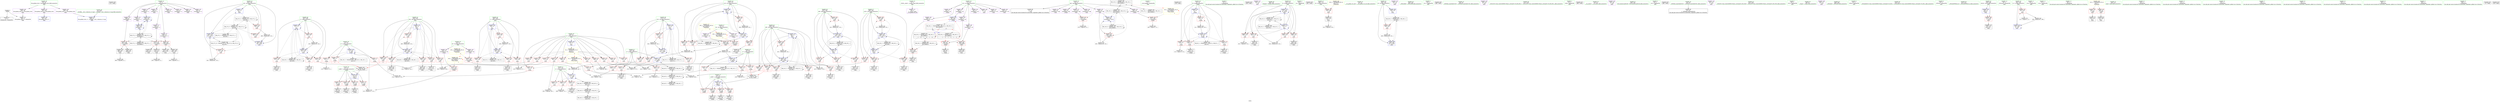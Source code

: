 digraph "SVFG" {
	label="SVFG";

	Node0x5594b47b3350 [shape=record,color=grey,label="{NodeID: 0\nNullPtr}"];
	Node0x5594b47b3350 -> Node0x5594b47e6f30[style=solid];
	Node0x5594b47b3350 -> Node0x5594b47f3680[style=solid];
	Node0x5594b483c0c0 [shape=record,color=black,label="{NodeID: 526\n213 = PHI()\n}"];
	Node0x5594b47fa070 [shape=record,color=grey,label="{NodeID: 360\n390 = cmp(389, 21, )\n}"];
	Node0x5594b47f4bd0 [shape=record,color=blue,label="{NodeID: 277\n181\<--21\nret\<--\nmain\n}"];
	Node0x5594b47f4bd0 -> Node0x5594b4814150[style=dashed];
	Node0x5594b47f4bd0 -> Node0x5594b481b450[style=dashed];
	Node0x5594b47e88f0 [shape=record,color=red,label="{NodeID: 194\n237\<--167\n\<--j\nmain\n}"];
	Node0x5594b47e88f0 -> Node0x5594b47e7cc0[style=solid];
	Node0x5594b47e6050 [shape=record,color=purple,label="{NodeID: 111\n50\<--4\n\<--_ZStL8__ioinit\n__cxx_global_var_init\n}"];
	Node0x5594b47cdbf0 [shape=record,color=green,label="{NodeID: 28\n17\<--19\nvst\<--vst_field_insensitive\nGlob }"];
	Node0x5594b47cdbf0 -> Node0x5594b47eb4b0[style=solid];
	Node0x5594b47cdbf0 -> Node0x5594b47eb580[style=solid];
	Node0x5594b47cdbf0 -> Node0x5594b47eb650[style=solid];
	Node0x5594b47cdbf0 -> Node0x5594b47eb720[style=solid];
	Node0x5594b47cdbf0 -> Node0x5594b47eb7f0[style=solid];
	Node0x5594b47cdbf0 -> Node0x5594b47eb8c0[style=solid];
	Node0x5594b47cdbf0 -> Node0x5594b47eb990[style=solid];
	Node0x5594b47cdbf0 -> Node0x5594b47eba60[style=solid];
	Node0x5594b47cdbf0 -> Node0x5594b47ebb30[style=solid];
	Node0x5594b47efe10 [shape=record,color=black,label="{NodeID: 388\nMR_14V_3 = PHI(MR_14V_4, MR_14V_2, )\npts\{120000 \}\n|{|<s3>11}}"];
	Node0x5594b47efe10 -> Node0x5594b47f3070[style=dashed];
	Node0x5594b47efe10 -> Node0x5594b4811450[style=dashed];
	Node0x5594b47efe10 -> Node0x5594b481aa50[style=dashed];
	Node0x5594b47efe10:s3 -> Node0x5594b481f8e0[style=dashed,color=red];
	Node0x5594b47e9fb0 [shape=record,color=red,label="{NodeID: 222\n381\<--183\n\<--i64\nmain\n}"];
	Node0x5594b47e9fb0 -> Node0x5594b47e5690[style=solid];
	Node0x5594b47eba60 [shape=record,color=purple,label="{NodeID: 139\n423\<--17\narrayidx108\<--vst\nmain\n}"];
	Node0x5594b47e65f0 [shape=record,color=green,label="{NodeID: 56\n187\<--188\ni99\<--i99_field_insensitive\nmain\n}"];
	Node0x5594b47e65f0 -> Node0x5594b47f2620[style=solid];
	Node0x5594b47e65f0 -> Node0x5594b47f26b0[style=solid];
	Node0x5594b47e65f0 -> Node0x5594b47f2780[style=solid];
	Node0x5594b47e65f0 -> Node0x5594b47f2850[style=solid];
	Node0x5594b47e65f0 -> Node0x5594b47f50b0[style=solid];
	Node0x5594b47e65f0 -> Node0x5594b47f53f0[style=solid];
	Node0x5594b4814b50 [shape=record,color=black,label="{NodeID: 416\nMR_20V_4 = PHI(MR_20V_5, MR_20V_3, )\npts\{190000 \}\n|{|<s4>11|<s5>11|<s6>11}}"];
	Node0x5594b4814b50 -> Node0x5594b47f2fa0[style=dashed];
	Node0x5594b4814b50 -> Node0x5594b47f3210[style=dashed];
	Node0x5594b4814b50 -> Node0x5594b4811950[style=dashed];
	Node0x5594b4814b50 -> Node0x5594b4814b50[style=dashed];
	Node0x5594b4814b50:s4 -> Node0x5594b47edde0[style=dashed,color=red];
	Node0x5594b4814b50:s5 -> Node0x5594b47f3920[style=dashed,color=red];
	Node0x5594b4814b50:s6 -> Node0x5594b4818250[style=dashed,color=red];
	Node0x5594b47f3580 [shape=record,color=blue,label="{NodeID: 250\n508\<--41\nllvm.global_ctors_1\<--_GLOBAL__sub_I_culaucon_0_0.cpp\nGlob }"];
	Node0x5594b47ed1b0 [shape=record,color=red,label="{NodeID: 167\n117\<--71\n\<--i.addr\n_Z2goii\n}"];
	Node0x5594b47ed1b0 -> Node0x5594b47f8570[style=solid];
	Node0x5594b47e7d90 [shape=record,color=black,label="{NodeID: 84\n244\<--243\nidxprom11\<--\nmain\n}"];
	Node0x5594b47cafd0 [shape=record,color=green,label="{NodeID: 1\n7\<--1\n__dso_handle\<--dummyObj\nGlob }"];
	Node0x5594b483c1c0 [shape=record,color=black,label="{NodeID: 527\n226 = PHI()\n}"];
	Node0x5594b47fa1f0 [shape=record,color=grey,label="{NodeID: 361\n114 = cmp(113, 115, )\n}"];
	Node0x5594b47f4ca0 [shape=record,color=blue,label="{NodeID: 278\n183\<--21\ni64\<--\nmain\n}"];
	Node0x5594b47f4ca0 -> Node0x5594b47e9d40[style=dashed];
	Node0x5594b47f4ca0 -> Node0x5594b47e9e10[style=dashed];
	Node0x5594b47f4ca0 -> Node0x5594b47e9ee0[style=dashed];
	Node0x5594b47f4ca0 -> Node0x5594b47e9fb0[style=dashed];
	Node0x5594b47f4ca0 -> Node0x5594b47ea080[style=dashed];
	Node0x5594b47f4ca0 -> Node0x5594b47ea150[style=dashed];
	Node0x5594b47f4ca0 -> Node0x5594b47f4fe0[style=dashed];
	Node0x5594b47f4ca0 -> Node0x5594b480fb50[style=dashed];
	Node0x5594b47e89c0 [shape=record,color=red,label="{NodeID: 195\n246\<--167\n\<--j\nmain\n}"];
	Node0x5594b47e89c0 -> Node0x5594b47e7e60[style=solid];
	Node0x5594b47e6120 [shape=record,color=purple,label="{NodeID: 112\n236\<--8\narrayidx\<--a\nmain\n}"];
	Node0x5594b47cdcc0 [shape=record,color=green,label="{NodeID: 29\n20\<--22\nn\<--n_field_insensitive\nGlob }"];
	Node0x5594b47cdcc0 -> Node0x5594b47ec3e0[style=solid];
	Node0x5594b47cdcc0 -> Node0x5594b47ec4b0[style=solid];
	Node0x5594b47cdcc0 -> Node0x5594b47ec580[style=solid];
	Node0x5594b47cdcc0 -> Node0x5594b47ec650[style=solid];
	Node0x5594b47cdcc0 -> Node0x5594b47ec720[style=solid];
	Node0x5594b47cdcc0 -> Node0x5594b47ec7f0[style=solid];
	Node0x5594b47cdcc0 -> Node0x5594b47ec8c0[style=solid];
	Node0x5594b47cdcc0 -> Node0x5594b47ec990[style=solid];
	Node0x5594b47cdcc0 -> Node0x5594b47eca60[style=solid];
	Node0x5594b47cdcc0 -> Node0x5594b47ecb30[style=solid];
	Node0x5594b47cdcc0 -> Node0x5594b47ecc00[style=solid];
	Node0x5594b47cdcc0 -> Node0x5594b47eccd0[style=solid];
	Node0x5594b47cdcc0 -> Node0x5594b47f33b0[style=solid];
	Node0x5594b47f0310 [shape=record,color=black,label="{NodeID: 389\nMR_14V_6 = PHI(MR_14V_7, MR_14V_5, )\npts\{120000 \}\n}"];
	Node0x5594b47f0310 -> Node0x5594b47f2ed0[style=dashed];
	Node0x5594b47f0310 -> Node0x5594b47f4890[style=dashed];
	Node0x5594b47f0310 -> Node0x5594b47f0310[style=dashed];
	Node0x5594b47f0310 -> Node0x5594b481aa50[style=dashed];
	Node0x5594b47ea080 [shape=record,color=red,label="{NodeID: 223\n392\<--183\n\<--i64\nmain\n|{<s0>11}}"];
	Node0x5594b47ea080:s0 -> Node0x5594b483c920[style=solid,color=red];
	Node0x5594b47ebb30 [shape=record,color=purple,label="{NodeID: 140\n426\<--17\narrayidx110\<--vst\nmain\n}"];
	Node0x5594b47ebb30 -> Node0x5594b47f3210[style=solid];
	Node0x5594b47e6680 [shape=record,color=green,label="{NodeID: 57\n189\<--190\nj103\<--j103_field_insensitive\nmain\n}"];
	Node0x5594b47e6680 -> Node0x5594b47f2920[style=solid];
	Node0x5594b47e6680 -> Node0x5594b47f29f0[style=solid];
	Node0x5594b47e6680 -> Node0x5594b47f2ac0[style=solid];
	Node0x5594b47e6680 -> Node0x5594b47f2b90[style=solid];
	Node0x5594b47e6680 -> Node0x5594b47f5180[style=solid];
	Node0x5594b47e6680 -> Node0x5594b47f5320[style=solid];
	Node0x5594b47f3680 [shape=record,color=blue, style = dotted,label="{NodeID: 251\n509\<--3\nllvm.global_ctors_2\<--dummyVal\nGlob }"];
	Node0x5594b47ed280 [shape=record,color=red,label="{NodeID: 168\n86\<--73\n\<--j.addr\n_Z2goii\n}"];
	Node0x5594b47ed280 -> Node0x5594b47e7300[style=solid];
	Node0x5594b47e7e60 [shape=record,color=black,label="{NodeID: 85\n247\<--246\nidxprom13\<--\nmain\n}"];
	Node0x5594b47cb210 [shape=record,color=green,label="{NodeID: 2\n21\<--1\n\<--dummyObj\nCan only get source location for instruction, argument, global var or function.}"];
	Node0x5594b483c2c0 [shape=record,color=black,label="{NodeID: 528\n456 = PHI()\n}"];
	Node0x5594b47fa370 [shape=record,color=grey,label="{NodeID: 362\n108 = cmp(107, 21, )\n}"];
	Node0x5594b47f4d70 [shape=record,color=blue,label="{NodeID: 279\n185\<--21\nj68\<--\nmain\n}"];
	Node0x5594b47f4d70 -> Node0x5594b47ea220[style=dashed];
	Node0x5594b47f4d70 -> Node0x5594b47ea2f0[style=dashed];
	Node0x5594b47f4d70 -> Node0x5594b47ea3c0[style=dashed];
	Node0x5594b47f4d70 -> Node0x5594b47ea490[style=dashed];
	Node0x5594b47f4d70 -> Node0x5594b47ea560[style=dashed];
	Node0x5594b47f4d70 -> Node0x5594b47ea630[style=dashed];
	Node0x5594b47f4d70 -> Node0x5594b47f4d70[style=dashed];
	Node0x5594b47f4d70 -> Node0x5594b47f4f10[style=dashed];
	Node0x5594b47f4d70 -> Node0x5594b4810050[style=dashed];
	Node0x5594b47e8a90 [shape=record,color=red,label="{NodeID: 196\n252\<--167\n\<--j\nmain\n}"];
	Node0x5594b47e8a90 -> Node0x5594b47f8e70[style=solid];
	Node0x5594b47e61f0 [shape=record,color=purple,label="{NodeID: 113\n239\<--8\narrayidx10\<--a\nmain\n}"];
	Node0x5594b47e61f0 -> Node0x5594b47f4140[style=solid];
	Node0x5594b47cdd90 [shape=record,color=green,label="{NodeID: 30\n39\<--43\nllvm.global_ctors\<--llvm.global_ctors_field_insensitive\nGlob }"];
	Node0x5594b47cdd90 -> Node0x5594b47ec0e0[style=solid];
	Node0x5594b47cdd90 -> Node0x5594b47ec1e0[style=solid];
	Node0x5594b47cdd90 -> Node0x5594b47ec2e0[style=solid];
	Node0x5594b47ea150 [shape=record,color=red,label="{NodeID: 224\n405\<--183\n\<--i64\nmain\n}"];
	Node0x5594b47ea150 -> Node0x5594b47f83f0[style=solid];
	Node0x5594b47ebc00 [shape=record,color=purple,label="{NodeID: 141\n193\<--23\n\<--.str\nmain\n}"];
	Node0x5594b47e6750 [shape=record,color=green,label="{NodeID: 58\n196\<--197\nfreopen\<--freopen_field_insensitive\n}"];
	Node0x5594b47f3780 [shape=record,color=blue,label="{NodeID: 252\n71\<--69\ni.addr\<--i\n_Z2goii\n}"];
	Node0x5594b47f3780 -> Node0x5594b47ecf40[style=dashed];
	Node0x5594b47f3780 -> Node0x5594b47ed010[style=dashed];
	Node0x5594b47f3780 -> Node0x5594b47ed0e0[style=dashed];
	Node0x5594b47f3780 -> Node0x5594b47ed1b0[style=dashed];
	Node0x5594b47ed350 [shape=record,color=red,label="{NodeID: 169\n96\<--73\n\<--j.addr\n_Z2goii\n}"];
	Node0x5594b47ed350 -> Node0x5594b47e7570[style=solid];
	Node0x5594b47e7f30 [shape=record,color=black,label="{NodeID: 86\n285\<--284\nidxprom29\<--\nmain\n}"];
	Node0x5594b47b36b0 [shape=record,color=green,label="{NodeID: 3\n23\<--1\n.str\<--dummyObj\nGlob }"];
	Node0x5594b483c420 [shape=record,color=black,label="{NodeID: 529\n462 = PHI()\n}"];
	Node0x5594b481e990 [shape=record,color=yellow,style=double,label="{NodeID: 446\n2V_1 = ENCHI(MR_2V_0)\npts\{22 \}\nFun[_Z2goii]|{|<s2>3}}"];
	Node0x5594b481e990 -> Node0x5594b47ec3e0[style=dashed];
	Node0x5594b481e990 -> Node0x5594b47ec4b0[style=dashed];
	Node0x5594b481e990:s2 -> Node0x5594b481e990[style=dashed,color=red];
	Node0x5594b47fa4f0 [shape=record,color=grey,label="{NodeID: 363\n419 = cmp(417, 418, )\n}"];
	Node0x5594b47f4e40 [shape=record,color=blue,label="{NodeID: 280\n181\<--396\nret\<--inc91\nmain\n}"];
	Node0x5594b47f4e40 -> Node0x5594b4814150[style=dashed];
	Node0x5594b47e8b60 [shape=record,color=red,label="{NodeID: 197\n229\<--169\n\<--ch\nmain\n}"];
	Node0x5594b47e8b60 -> Node0x5594b47e7b20[style=solid];
	Node0x5594b47e62c0 [shape=record,color=purple,label="{NodeID: 114\n245\<--8\narrayidx12\<--a\nmain\n}"];
	Node0x5594b47cde60 [shape=record,color=green,label="{NodeID: 31\n44\<--45\n__cxx_global_var_init\<--__cxx_global_var_init_field_insensitive\n}"];
	Node0x5594b47f04f0 [shape=record,color=black,label="{NodeID: 391\nMR_29V_3 = PHI(MR_29V_4, MR_29V_2, )\npts\{164 \}\n}"];
	Node0x5594b47f04f0 -> Node0x5594b47ee2c0[style=dashed];
	Node0x5594b47f04f0 -> Node0x5594b47f54c0[style=dashed];
	Node0x5594b47ea220 [shape=record,color=red,label="{NodeID: 225\n359\<--185\n\<--j68\nmain\n}"];
	Node0x5594b47ea220 -> Node0x5594b47faaf0[style=solid];
	Node0x5594b47ebcd0 [shape=record,color=purple,label="{NodeID: 142\n194\<--25\n\<--.str.1\nmain\n}"];
	Node0x5594b47e6820 [shape=record,color=green,label="{NodeID: 59\n204\<--205\n_ZNSirsERi\<--_ZNSirsERi_field_insensitive\n}"];
	Node0x5594b47f3850 [shape=record,color=blue,label="{NodeID: 253\n73\<--70\nj.addr\<--j\n_Z2goii\n}"];
	Node0x5594b47f3850 -> Node0x5594b47ed280[style=dashed];
	Node0x5594b47f3850 -> Node0x5594b47ed350[style=dashed];
	Node0x5594b47f3850 -> Node0x5594b47ed420[style=dashed];
	Node0x5594b47f3850 -> Node0x5594b47ed4f0[style=dashed];
	Node0x5594b47ed420 [shape=record,color=red,label="{NodeID: 170\n104\<--73\n\<--j.addr\n_Z2goii\n}"];
	Node0x5594b47ed420 -> Node0x5594b47e7710[style=solid];
	Node0x5594b47e8000 [shape=record,color=black,label="{NodeID: 87\n292\<--291\nidxprom31\<--\nmain\n}"];
	Node0x5594b47b3ef0 [shape=record,color=green,label="{NodeID: 4\n25\<--1\n.str.1\<--dummyObj\nGlob }"];
	Node0x5594b483c520 [shape=record,color=black,label="{NodeID: 530\n466 = PHI()\n}"];
	Node0x5594b47fa670 [shape=record,color=grey,label="{NodeID: 364\n379 = cmp(378, 21, )\n}"];
	Node0x5594b47f4f10 [shape=record,color=blue,label="{NodeID: 281\n185\<--401\nj68\<--inc94\nmain\n}"];
	Node0x5594b47f4f10 -> Node0x5594b47ea220[style=dashed];
	Node0x5594b47f4f10 -> Node0x5594b47ea2f0[style=dashed];
	Node0x5594b47f4f10 -> Node0x5594b47ea3c0[style=dashed];
	Node0x5594b47f4f10 -> Node0x5594b47ea490[style=dashed];
	Node0x5594b47f4f10 -> Node0x5594b47ea560[style=dashed];
	Node0x5594b47f4f10 -> Node0x5594b47ea630[style=dashed];
	Node0x5594b47f4f10 -> Node0x5594b47f4d70[style=dashed];
	Node0x5594b47f4f10 -> Node0x5594b47f4f10[style=dashed];
	Node0x5594b47f4f10 -> Node0x5594b4810050[style=dashed];
	Node0x5594b47e8c30 [shape=record,color=red,label="{NodeID: 198\n268\<--171\n\<--i18\nmain\n}"];
	Node0x5594b47e8c30 -> Node0x5594b47fc170[style=solid];
	Node0x5594b47e6390 [shape=record,color=purple,label="{NodeID: 115\n248\<--8\narrayidx14\<--a\nmain\n}"];
	Node0x5594b47e6390 -> Node0x5594b47f4210[style=solid];
	Node0x5594b47cdf30 [shape=record,color=green,label="{NodeID: 32\n48\<--49\n_ZNSt8ios_base4InitC1Ev\<--_ZNSt8ios_base4InitC1Ev_field_insensitive\n}"];
	Node0x5594b480cf80 [shape=record,color=black,label="{NodeID: 392\nMR_31V_2 = PHI(MR_31V_4, MR_31V_1, )\npts\{166 \}\n}"];
	Node0x5594b480cf80 -> Node0x5594b47f3fa0[style=dashed];
	Node0x5594b47ea2f0 [shape=record,color=red,label="{NodeID: 226\n366\<--185\n\<--j68\nmain\n}"];
	Node0x5594b47ea2f0 -> Node0x5594b47e8680[style=solid];
	Node0x5594b47ebda0 [shape=record,color=purple,label="{NodeID: 143\n199\<--28\n\<--.str.2\nmain\n}"];
	Node0x5594b47e68f0 [shape=record,color=green,label="{NodeID: 60\n227\<--228\n_ZStrsIcSt11char_traitsIcEERSt13basic_istreamIT_T0_ES6_RS3_\<--_ZStrsIcSt11char_traitsIcEERSt13basic_istreamIT_T0_ES6_RS3__field_insensitive\n}"];
	Node0x5594b47f3920 [shape=record,color=blue,label="{NodeID: 254\n98\<--100\narrayidx6\<--\n_Z2goii\n}"];
	Node0x5594b47f3920 -> Node0x5594b4813c50[style=dashed];
	Node0x5594b47f3920 -> Node0x5594b4818250[style=dashed];
	Node0x5594b47ed4f0 [shape=record,color=red,label="{NodeID: 171\n124\<--73\n\<--j.addr\n_Z2goii\n}"];
	Node0x5594b47ed4f0 -> Node0x5594b47f8270[style=solid];
	Node0x5594b47e80d0 [shape=record,color=black,label="{NodeID: 88\n312\<--311\nidxprom41\<--\nmain\n}"];
	Node0x5594b47b3f80 [shape=record,color=green,label="{NodeID: 5\n27\<--1\nstdin\<--dummyObj\nGlob }"];
	Node0x5594b483c780 [shape=record,color=black,label="{NodeID: 531\n468 = PHI()\n}"];
	Node0x5594b47fa7f0 [shape=record,color=grey,label="{NodeID: 365\n320 = cmp(319, 21, )\n}"];
	Node0x5594b47f4fe0 [shape=record,color=blue,label="{NodeID: 282\n183\<--406\ni64\<--inc97\nmain\n}"];
	Node0x5594b47f4fe0 -> Node0x5594b47e9d40[style=dashed];
	Node0x5594b47f4fe0 -> Node0x5594b47e9e10[style=dashed];
	Node0x5594b47f4fe0 -> Node0x5594b47e9ee0[style=dashed];
	Node0x5594b47f4fe0 -> Node0x5594b47e9fb0[style=dashed];
	Node0x5594b47f4fe0 -> Node0x5594b47ea080[style=dashed];
	Node0x5594b47f4fe0 -> Node0x5594b47ea150[style=dashed];
	Node0x5594b47f4fe0 -> Node0x5594b47f4fe0[style=dashed];
	Node0x5594b47f4fe0 -> Node0x5594b480fb50[style=dashed];
	Node0x5594b47e8d00 [shape=record,color=red,label="{NodeID: 199\n283\<--171\n\<--i18\nmain\n}"];
	Node0x5594b47e8d00 -> Node0x5594b47f8cf0[style=solid];
	Node0x5594b47ea7b0 [shape=record,color=purple,label="{NodeID: 116\n313\<--8\narrayidx42\<--a\nmain\n}"];
	Node0x5594b47ce000 [shape=record,color=green,label="{NodeID: 33\n54\<--55\n__cxa_atexit\<--__cxa_atexit_field_insensitive\n}"];
	Node0x5594b4820e10 [shape=record,color=yellow,style=double,label="{NodeID: 476\n16V_1 = ENCHI(MR_16V_0)\npts\{140000 \}\nFun[main]|{|<s1>11}}"];
	Node0x5594b4820e10 -> Node0x5594b47f2c60[style=dashed];
	Node0x5594b4820e10:s1 -> Node0x5594b481f9c0[style=dashed,color=red];
	Node0x5594b480d450 [shape=record,color=black,label="{NodeID: 393\nMR_33V_2 = PHI(MR_33V_3, MR_33V_1, )\npts\{168 \}\n}"];
	Node0x5594b480d450 -> Node0x5594b47f4070[style=dashed];
	Node0x5594b480d450 -> Node0x5594b480d450[style=dashed];
	Node0x5594b47ea3c0 [shape=record,color=red,label="{NodeID: 227\n375\<--185\n\<--j68\nmain\n}"];
	Node0x5594b47ea3c0 -> Node0x5594b47e55c0[style=solid];
	Node0x5594b47ebe70 [shape=record,color=purple,label="{NodeID: 144\n200\<--30\n\<--.str.3\nmain\n}"];
	Node0x5594b47e69c0 [shape=record,color=green,label="{NodeID: 61\n264\<--265\nllvm.memset.p0i8.i64\<--llvm.memset.p0i8.i64_field_insensitive\n}"];
	Node0x5594b47f39f0 [shape=record,color=blue,label="{NodeID: 255\n75\<--21\nk\<--\n_Z2goii\n}"];
	Node0x5594b47f39f0 -> Node0x5594b47ed5c0[style=dashed];
	Node0x5594b47f39f0 -> Node0x5594b47ed690[style=dashed];
	Node0x5594b47f39f0 -> Node0x5594b47ed760[style=dashed];
	Node0x5594b47f39f0 -> Node0x5594b47ed830[style=dashed];
	Node0x5594b47f39f0 -> Node0x5594b47f3c60[style=dashed];
	Node0x5594b47f39f0 -> Node0x5594b4817350[style=dashed];
	Node0x5594b47ed5c0 [shape=record,color=red,label="{NodeID: 172\n113\<--75\n\<--k\n_Z2goii\n}"];
	Node0x5594b47ed5c0 -> Node0x5594b47fa1f0[style=solid];
	Node0x5594b47e81a0 [shape=record,color=black,label="{NodeID: 89\n315\<--314\nidxprom43\<--\nmain\n}"];
	Node0x5594b47ca6e0 [shape=record,color=green,label="{NodeID: 6\n28\<--1\n.str.2\<--dummyObj\nGlob }"];
	Node0x5594b483c850 [shape=record,color=black,label="{NodeID: 532\n469 = PHI()\n}"];
	Node0x5594b47fa970 [shape=record,color=grey,label="{NodeID: 366\n413 = cmp(411, 412, )\n}"];
	Node0x5594b47f50b0 [shape=record,color=blue,label="{NodeID: 283\n187\<--21\ni99\<--\nmain\n}"];
	Node0x5594b47f50b0 -> Node0x5594b47f2620[style=dashed];
	Node0x5594b47f50b0 -> Node0x5594b47f26b0[style=dashed];
	Node0x5594b47f50b0 -> Node0x5594b47f2780[style=dashed];
	Node0x5594b47f50b0 -> Node0x5594b47f2850[style=dashed];
	Node0x5594b47f50b0 -> Node0x5594b47f53f0[style=dashed];
	Node0x5594b47f50b0 -> Node0x5594b4810550[style=dashed];
	Node0x5594b47e8dd0 [shape=record,color=red,label="{NodeID: 200\n323\<--171\n\<--i18\nmain\n}"];
	Node0x5594b47e8dd0 -> Node0x5594b47e8410[style=solid];
	Node0x5594b47ea880 [shape=record,color=purple,label="{NodeID: 117\n316\<--8\narrayidx44\<--a\nmain\n}"];
	Node0x5594b47ea880 -> Node0x5594b47f2e00[style=solid];
	Node0x5594b47cbe00 [shape=record,color=green,label="{NodeID: 34\n53\<--59\n_ZNSt8ios_base4InitD1Ev\<--_ZNSt8ios_base4InitD1Ev_field_insensitive\n}"];
	Node0x5594b47cbe00 -> Node0x5594b47e7130[style=solid];
	Node0x5594b4820ef0 [shape=record,color=yellow,style=double,label="{NodeID: 477\n18V_1 = ENCHI(MR_18V_0)\npts\{160000 \}\nFun[main]|{|<s1>11}}"];
	Node0x5594b4820ef0 -> Node0x5594b47f2d30[style=dashed];
	Node0x5594b4820ef0:s1 -> Node0x5594b481faa0[style=dashed,color=red];
	Node0x5594b480e160 [shape=record,color=black,label="{NodeID: 394\nMR_37V_2 = PHI(MR_37V_4, MR_37V_1, )\npts\{172 \}\n}"];
	Node0x5594b480e160 -> Node0x5594b47f4480[style=dashed];
	Node0x5594b47ea490 [shape=record,color=red,label="{NodeID: 228\n384\<--185\n\<--j68\nmain\n}"];
	Node0x5594b47ea490 -> Node0x5594b47e5760[style=solid];
	Node0x5594b47ebf40 [shape=record,color=purple,label="{NodeID: 145\n455\<--35\n\<--.str.4\nmain\n}"];
	Node0x5594b47e6a90 [shape=record,color=green,label="{NodeID: 62\n457\<--458\n_ZStlsISt11char_traitsIcEERSt13basic_ostreamIcT_ES5_PKc\<--_ZStlsISt11char_traitsIcEERSt13basic_ostreamIcT_ES5_PKc_field_insensitive\n}"];
	Node0x5594b47f80f0 [shape=record,color=grey,label="{NodeID: 339\n151 = Binary(150, 152, )\n}"];
	Node0x5594b47f80f0 -> Node0x5594b47f3c60[style=solid];
	Node0x5594b47f3ac0 [shape=record,color=blue,label="{NodeID: 256\n77\<--122\nx\<--add\n_Z2goii\n}"];
	Node0x5594b47f3ac0 -> Node0x5594b47ed900[style=dashed];
	Node0x5594b47f3ac0 -> Node0x5594b47ed9d0[style=dashed];
	Node0x5594b47f3ac0 -> Node0x5594b47edaa0[style=dashed];
	Node0x5594b47f3ac0 -> Node0x5594b47f3ac0[style=dashed];
	Node0x5594b47f3ac0 -> Node0x5594b4817850[style=dashed];
	Node0x5594b47ed690 [shape=record,color=red,label="{NodeID: 173\n118\<--75\n\<--k\n_Z2goii\n}"];
	Node0x5594b47ed690 -> Node0x5594b47e77e0[style=solid];
	Node0x5594b47e8270 [shape=record,color=black,label="{NodeID: 90\n318\<--317\ntobool45\<--\nmain\n}"];
	Node0x5594b47ca770 [shape=record,color=green,label="{NodeID: 7\n30\<--1\n.str.3\<--dummyObj\nGlob }"];
	Node0x5594b483c920 [shape=record,color=black,label="{NodeID: 533\n69 = PHI(146, 392, )\n0th arg _Z2goii }"];
	Node0x5594b483c920 -> Node0x5594b47f3780[style=solid];
	Node0x5594b47faaf0 [shape=record,color=grey,label="{NodeID: 367\n361 = cmp(359, 360, )\n}"];
	Node0x5594b47f5180 [shape=record,color=blue,label="{NodeID: 284\n189\<--21\nj103\<--\nmain\n}"];
	Node0x5594b47f5180 -> Node0x5594b47f2920[style=dashed];
	Node0x5594b47f5180 -> Node0x5594b47f29f0[style=dashed];
	Node0x5594b47f5180 -> Node0x5594b47f2ac0[style=dashed];
	Node0x5594b47f5180 -> Node0x5594b47f2b90[style=dashed];
	Node0x5594b47f5180 -> Node0x5594b47f5180[style=dashed];
	Node0x5594b47f5180 -> Node0x5594b47f5320[style=dashed];
	Node0x5594b47f5180 -> Node0x5594b4810a50[style=dashed];
	Node0x5594b47e8ea0 [shape=record,color=red,label="{NodeID: 201\n343\<--171\n\<--i18\nmain\n}"];
	Node0x5594b47e8ea0 -> Node0x5594b47f95f0[style=solid];
	Node0x5594b47ea950 [shape=record,color=purple,label="{NodeID: 118\n383\<--8\narrayidx84\<--a\nmain\n}"];
	Node0x5594b47cbed0 [shape=record,color=green,label="{NodeID: 35\n66\<--67\n_Z2goii\<--_Z2goii_field_insensitive\n}"];
	Node0x5594b480e250 [shape=record,color=black,label="{NodeID: 395\nMR_39V_2 = PHI(MR_39V_3, MR_39V_1, )\npts\{174 \}\n}"];
	Node0x5594b480e250 -> Node0x5594b47f4550[style=dashed];
	Node0x5594b480e250 -> Node0x5594b480e250[style=dashed];
	Node0x5594b47ea560 [shape=record,color=red,label="{NodeID: 229\n393\<--185\n\<--j68\nmain\n|{<s0>11}}"];
	Node0x5594b47ea560:s0 -> Node0x5594b483cb10[style=solid,color=red];
	Node0x5594b47ec010 [shape=record,color=purple,label="{NodeID: 146\n465\<--37\n\<--.str.5\nmain\n}"];
	Node0x5594b47e6b60 [shape=record,color=green,label="{NodeID: 63\n463\<--464\n_ZNSolsEi\<--_ZNSolsEi_field_insensitive\n}"];
	Node0x5594b47f8270 [shape=record,color=grey,label="{NodeID: 340\n129 = Binary(124, 128, )\n}"];
	Node0x5594b47f8270 -> Node0x5594b47f3b90[style=solid];
	Node0x5594b47f3b90 [shape=record,color=blue,label="{NodeID: 257\n79\<--129\ny\<--add18\n_Z2goii\n}"];
	Node0x5594b47f3b90 -> Node0x5594b47edb70[style=dashed];
	Node0x5594b47f3b90 -> Node0x5594b47edc40[style=dashed];
	Node0x5594b47f3b90 -> Node0x5594b47edd10[style=dashed];
	Node0x5594b47f3b90 -> Node0x5594b47f3b90[style=dashed];
	Node0x5594b47f3b90 -> Node0x5594b4817d50[style=dashed];
	Node0x5594b47ed760 [shape=record,color=red,label="{NodeID: 174\n125\<--75\n\<--k\n_Z2goii\n}"];
	Node0x5594b47ed760 -> Node0x5594b47e78b0[style=solid];
	Node0x5594b47e8340 [shape=record,color=black,label="{NodeID: 91\n319\<--317\nconv46\<--\nmain\n}"];
	Node0x5594b47e8340 -> Node0x5594b47fa7f0[style=solid];
	Node0x5594b47b33e0 [shape=record,color=green,label="{NodeID: 8\n32\<--1\nstdout\<--dummyObj\nGlob }"];
	Node0x5594b483cb10 [shape=record,color=black,label="{NodeID: 534\n70 = PHI(147, 393, )\n1st arg _Z2goii }"];
	Node0x5594b483cb10 -> Node0x5594b47f3850[style=solid];
	Node0x5594b47fac70 [shape=record,color=grey,label="{NodeID: 368\n136 = cmp(134, 135, )\n}"];
	Node0x5594b47f5250 [shape=record,color=blue,label="{NodeID: 285\n181\<--442\nret\<--inc121\nmain\n}"];
	Node0x5594b47f5250 -> Node0x5594b4812850[style=dashed];
	Node0x5594b47e8f70 [shape=record,color=red,label="{NodeID: 202\n274\<--173\n\<--j22\nmain\n}"];
	Node0x5594b47e8f70 -> Node0x5594b47f9d70[style=solid];
	Node0x5594b47eaa20 [shape=record,color=purple,label="{NodeID: 119\n386\<--8\narrayidx86\<--a\nmain\n}"];
	Node0x5594b47eaa20 -> Node0x5594b47f3140[style=solid];
	Node0x5594b47cbfa0 [shape=record,color=green,label="{NodeID: 36\n71\<--72\ni.addr\<--i.addr_field_insensitive\n_Z2goii\n}"];
	Node0x5594b47cbfa0 -> Node0x5594b47ecf40[style=solid];
	Node0x5594b47cbfa0 -> Node0x5594b47ed010[style=solid];
	Node0x5594b47cbfa0 -> Node0x5594b47ed0e0[style=solid];
	Node0x5594b47cbfa0 -> Node0x5594b47ed1b0[style=solid];
	Node0x5594b47cbfa0 -> Node0x5594b47f3780[style=solid];
	Node0x5594b480e750 [shape=record,color=black,label="{NodeID: 396\nMR_41V_2 = PHI(MR_41V_3, MR_41V_1, )\npts\{176 \}\n}"];
	Node0x5594b480e750 -> Node0x5594b47eef10[style=dashed];
	Node0x5594b47ea630 [shape=record,color=red,label="{NodeID: 230\n400\<--185\n\<--j68\nmain\n}"];
	Node0x5594b47ea630 -> Node0x5594b47f86f0[style=solid];
	Node0x5594b47ec0e0 [shape=record,color=purple,label="{NodeID: 147\n507\<--39\nllvm.global_ctors_0\<--llvm.global_ctors\nGlob }"];
	Node0x5594b47ec0e0 -> Node0x5594b47f3480[style=solid];
	Node0x5594b47e6c30 [shape=record,color=green,label="{NodeID: 64\n470\<--471\n_ZSt4endlIcSt11char_traitsIcEERSt13basic_ostreamIT_T0_ES6_\<--_ZSt4endlIcSt11char_traitsIcEERSt13basic_ostreamIT_T0_ES6__field_insensitive\n}"];
	Node0x5594b4817350 [shape=record,color=black,label="{NodeID: 424\nMR_8V_2 = PHI(MR_8V_1, MR_8V_4, MR_8V_1, )\npts\{76 \}\n}"];
	Node0x5594b47f83f0 [shape=record,color=grey,label="{NodeID: 341\n406 = Binary(405, 152, )\n}"];
	Node0x5594b47f83f0 -> Node0x5594b47f4fe0[style=solid];
	Node0x5594b47f3c60 [shape=record,color=blue,label="{NodeID: 258\n75\<--151\nk\<--inc\n_Z2goii\n}"];
	Node0x5594b47f3c60 -> Node0x5594b47ed5c0[style=dashed];
	Node0x5594b47f3c60 -> Node0x5594b47ed690[style=dashed];
	Node0x5594b47f3c60 -> Node0x5594b47ed760[style=dashed];
	Node0x5594b47f3c60 -> Node0x5594b47ed830[style=dashed];
	Node0x5594b47f3c60 -> Node0x5594b47f3c60[style=dashed];
	Node0x5594b47f3c60 -> Node0x5594b4817350[style=dashed];
	Node0x5594b47ed830 [shape=record,color=red,label="{NodeID: 175\n150\<--75\n\<--k\n_Z2goii\n}"];
	Node0x5594b47ed830 -> Node0x5594b47f80f0[style=solid];
	Node0x5594b47e8410 [shape=record,color=black,label="{NodeID: 92\n324\<--323\nidxprom50\<--\nmain\n}"];
	Node0x5594b47b3470 [shape=record,color=green,label="{NodeID: 9\n33\<--1\n_ZSt3cin\<--dummyObj\nGlob }"];
	Node0x5594b481f8e0 [shape=record,color=yellow,style=double,label="{NodeID: 452\n14V_1 = ENCHI(MR_14V_0)\npts\{120000 \}\nFun[_Z2goii]|{|<s1>3}}"];
	Node0x5594b481f8e0 -> Node0x5594b47edeb0[style=dashed];
	Node0x5594b481f8e0:s1 -> Node0x5594b481f8e0[style=dashed,color=red];
	Node0x5594b47fadf0 [shape=record,color=grey,label="{NodeID: 369\n355 = cmp(353, 354, )\n}"];
	Node0x5594b47f5320 [shape=record,color=blue,label="{NodeID: 286\n189\<--447\nj103\<--inc124\nmain\n}"];
	Node0x5594b47f5320 -> Node0x5594b47f2920[style=dashed];
	Node0x5594b47f5320 -> Node0x5594b47f29f0[style=dashed];
	Node0x5594b47f5320 -> Node0x5594b47f2ac0[style=dashed];
	Node0x5594b47f5320 -> Node0x5594b47f2b90[style=dashed];
	Node0x5594b47f5320 -> Node0x5594b47f5180[style=dashed];
	Node0x5594b47f5320 -> Node0x5594b47f5320[style=dashed];
	Node0x5594b47f5320 -> Node0x5594b4810a50[style=dashed];
	Node0x5594b47e9040 [shape=record,color=red,label="{NodeID: 203\n290\<--173\n\<--j22\nmain\n}"];
	Node0x5594b47e9040 -> Node0x5594b47f98f0[style=solid];
	Node0x5594b47eaaf0 [shape=record,color=purple,label="{NodeID: 120\n432\<--8\narrayidx114\<--a\nmain\n}"];
	Node0x5594b47cc070 [shape=record,color=green,label="{NodeID: 37\n73\<--74\nj.addr\<--j.addr_field_insensitive\n_Z2goii\n}"];
	Node0x5594b47cc070 -> Node0x5594b47ed280[style=solid];
	Node0x5594b47cc070 -> Node0x5594b47ed350[style=solid];
	Node0x5594b47cc070 -> Node0x5594b47ed420[style=solid];
	Node0x5594b47cc070 -> Node0x5594b47ed4f0[style=solid];
	Node0x5594b47cc070 -> Node0x5594b47f3850[style=solid];
	Node0x5594b480ec50 [shape=record,color=black,label="{NodeID: 397\nMR_43V_2 = PHI(MR_43V_3, MR_43V_1, )\npts\{178 \}\n}"];
	Node0x5594b480ec50 -> Node0x5594b47ef410[style=dashed];
	Node0x5594b47f2620 [shape=record,color=red,label="{NodeID: 231\n411\<--187\n\<--i99\nmain\n}"];
	Node0x5594b47f2620 -> Node0x5594b47fa970[style=solid];
	Node0x5594b47ec1e0 [shape=record,color=purple,label="{NodeID: 148\n508\<--39\nllvm.global_ctors_1\<--llvm.global_ctors\nGlob }"];
	Node0x5594b47ec1e0 -> Node0x5594b47f3580[style=solid];
	Node0x5594b47e6d30 [shape=record,color=green,label="{NodeID: 65\n472\<--473\n_ZNSolsEPFRSoS_E\<--_ZNSolsEPFRSoS_E_field_insensitive\n}"];
	Node0x5594b4817850 [shape=record,color=black,label="{NodeID: 425\nMR_10V_2 = PHI(MR_10V_1, MR_10V_3, MR_10V_1, )\npts\{78 \}\n}"];
	Node0x5594b47f8570 [shape=record,color=grey,label="{NodeID: 342\n122 = Binary(117, 121, )\n}"];
	Node0x5594b47f8570 -> Node0x5594b47f3ac0[style=solid];
	Node0x5594b47f3d30 [shape=record,color=blue,label="{NodeID: 259\n159\<--21\nretval\<--\nmain\n}"];
	Node0x5594b47f3d30 -> Node0x5594b47ee120[style=dashed];
	Node0x5594b47ed900 [shape=record,color=red,label="{NodeID: 176\n131\<--77\n\<--x\n_Z2goii\n}"];
	Node0x5594b47ed900 -> Node0x5594b47fb270[style=solid];
	Node0x5594b47e84e0 [shape=record,color=black,label="{NodeID: 93\n327\<--326\nidxprom52\<--\nmain\n}"];
	Node0x5594b47b3500 [shape=record,color=green,label="{NodeID: 10\n34\<--1\n_ZSt4cout\<--dummyObj\nGlob }"];
	Node0x5594b481f9c0 [shape=record,color=yellow,style=double,label="{NodeID: 453\n16V_1 = ENCHI(MR_16V_0)\npts\{140000 \}\nFun[_Z2goii]|{|<s1>3}}"];
	Node0x5594b481f9c0 -> Node0x5594b47edf80[style=dashed];
	Node0x5594b481f9c0:s1 -> Node0x5594b481f9c0[style=dashed,color=red];
	Node0x5594b47faf70 [shape=record,color=grey,label="{NodeID: 370\n211 = cmp(207, 21, )\n}"];
	Node0x5594b47f53f0 [shape=record,color=blue,label="{NodeID: 287\n187\<--452\ni99\<--inc127\nmain\n}"];
	Node0x5594b47f53f0 -> Node0x5594b47f2620[style=dashed];
	Node0x5594b47f53f0 -> Node0x5594b47f26b0[style=dashed];
	Node0x5594b47f53f0 -> Node0x5594b47f2780[style=dashed];
	Node0x5594b47f53f0 -> Node0x5594b47f2850[style=dashed];
	Node0x5594b47f53f0 -> Node0x5594b47f53f0[style=dashed];
	Node0x5594b47f53f0 -> Node0x5594b4810550[style=dashed];
	Node0x5594b47e9110 [shape=record,color=red,label="{NodeID: 204\n326\<--173\n\<--j22\nmain\n}"];
	Node0x5594b47e9110 -> Node0x5594b47e84e0[style=solid];
	Node0x5594b47eabc0 [shape=record,color=purple,label="{NodeID: 121\n435\<--8\narrayidx116\<--a\nmain\n}"];
	Node0x5594b47eabc0 -> Node0x5594b47f32e0[style=solid];
	Node0x5594b47cc140 [shape=record,color=green,label="{NodeID: 38\n75\<--76\nk\<--k_field_insensitive\n_Z2goii\n}"];
	Node0x5594b47cc140 -> Node0x5594b47ed5c0[style=solid];
	Node0x5594b47cc140 -> Node0x5594b47ed690[style=solid];
	Node0x5594b47cc140 -> Node0x5594b47ed760[style=solid];
	Node0x5594b47cc140 -> Node0x5594b47ed830[style=solid];
	Node0x5594b47cc140 -> Node0x5594b47f39f0[style=solid];
	Node0x5594b47cc140 -> Node0x5594b47f3c60[style=solid];
	Node0x5594b480f150 [shape=record,color=black,label="{NodeID: 398\nMR_45V_2 = PHI(MR_45V_3, MR_45V_1, )\npts\{180 \}\n}"];
	Node0x5594b480f150 -> Node0x5594b47ef910[style=dashed];
	Node0x5594b47f26b0 [shape=record,color=red,label="{NodeID: 232\n421\<--187\n\<--i99\nmain\n}"];
	Node0x5594b47f26b0 -> Node0x5594b47e59d0[style=solid];
	Node0x5594b47ec2e0 [shape=record,color=purple,label="{NodeID: 149\n509\<--39\nllvm.global_ctors_2\<--llvm.global_ctors\nGlob }"];
	Node0x5594b47ec2e0 -> Node0x5594b47f3680[style=solid];
	Node0x5594b47e6e30 [shape=record,color=green,label="{NodeID: 66\n41\<--503\n_GLOBAL__sub_I_culaucon_0_0.cpp\<--_GLOBAL__sub_I_culaucon_0_0.cpp_field_insensitive\n}"];
	Node0x5594b47e6e30 -> Node0x5594b47f3580[style=solid];
	Node0x5594b4817d50 [shape=record,color=black,label="{NodeID: 426\nMR_12V_2 = PHI(MR_12V_1, MR_12V_3, MR_12V_1, )\npts\{80 \}\n}"];
	Node0x5594b47f86f0 [shape=record,color=grey,label="{NodeID: 343\n401 = Binary(400, 152, )\n}"];
	Node0x5594b47f86f0 -> Node0x5594b47f4f10[style=solid];
	Node0x5594b47f3e00 [shape=record,color=blue,label="{NodeID: 260\n163\<--152\nnt\<--\nmain\n}"];
	Node0x5594b47f3e00 -> Node0x5594b47f04f0[style=dashed];
	Node0x5594b47ed9d0 [shape=record,color=red,label="{NodeID: 177\n134\<--77\n\<--x\n_Z2goii\n}"];
	Node0x5594b47ed9d0 -> Node0x5594b47fac70[style=solid];
	Node0x5594b47e85b0 [shape=record,color=black,label="{NodeID: 94\n364\<--363\nidxprom72\<--\nmain\n}"];
	Node0x5594b47b3950 [shape=record,color=green,label="{NodeID: 11\n35\<--1\n.str.4\<--dummyObj\nGlob }"];
	Node0x5594b481faa0 [shape=record,color=yellow,style=double,label="{NodeID: 454\n18V_1 = ENCHI(MR_18V_0)\npts\{160000 \}\nFun[_Z2goii]|{|<s1>3}}"];
	Node0x5594b481faa0 -> Node0x5594b47ee050[style=dashed];
	Node0x5594b481faa0:s1 -> Node0x5594b481faa0[style=dashed,color=red];
	Node0x5594b47fb0f0 [shape=record,color=grey,label="{NodeID: 371\n439 = cmp(438, 21, )\n}"];
	Node0x5594b47f54c0 [shape=record,color=blue,label="{NodeID: 288\n163\<--460\nnt\<--inc130\nmain\n}"];
	Node0x5594b47f54c0 -> Node0x5594b47f04f0[style=dashed];
	Node0x5594b47e91e0 [shape=record,color=red,label="{NodeID: 205\n338\<--173\n\<--j22\nmain\n}"];
	Node0x5594b47e91e0 -> Node0x5594b47f9770[style=solid];
	Node0x5594b47eac90 [shape=record,color=purple,label="{NodeID: 122\n103\<--10\narrayidx8\<--adj\n_Z2goii\n}"];
	Node0x5594b47cc210 [shape=record,color=green,label="{NodeID: 39\n77\<--78\nx\<--x_field_insensitive\n_Z2goii\n}"];
	Node0x5594b47cc210 -> Node0x5594b47ed900[style=solid];
	Node0x5594b47cc210 -> Node0x5594b47ed9d0[style=solid];
	Node0x5594b47cc210 -> Node0x5594b47edaa0[style=solid];
	Node0x5594b47cc210 -> Node0x5594b47f3ac0[style=solid];
	Node0x5594b480f650 [shape=record,color=black,label="{NodeID: 399\nMR_47V_2 = PHI(MR_47V_8, MR_47V_1, )\npts\{182 \}\n}"];
	Node0x5594b480f650 -> Node0x5594b47f4bd0[style=dashed];
	Node0x5594b47f2780 [shape=record,color=red,label="{NodeID: 233\n430\<--187\n\<--i99\nmain\n}"];
	Node0x5594b47f2780 -> Node0x5594b47e5c40[style=solid];
	Node0x5594b47ec3e0 [shape=record,color=red,label="{NodeID: 150\n135\<--20\n\<--n\n_Z2goii\n}"];
	Node0x5594b47ec3e0 -> Node0x5594b47fac70[style=solid];
	Node0x5594b47e6f30 [shape=record,color=black,label="{NodeID: 67\n2\<--3\ndummyVal\<--dummyVal\n}"];
	Node0x5594b4818250 [shape=record,color=black,label="{NodeID: 427\nMR_20V_2 = PHI(MR_20V_1, MR_20V_4, MR_20V_3, )\npts\{190000 \}\n|{<s0>3|<s1>11}}"];
	Node0x5594b4818250:s0 -> Node0x5594b4813c50[style=dashed,color=blue];
	Node0x5594b4818250:s1 -> Node0x5594b4814b50[style=dashed,color=blue];
	Node0x5594b47f8870 [shape=record,color=grey,label="{NodeID: 344\n396 = Binary(395, 152, )\n}"];
	Node0x5594b47f8870 -> Node0x5594b47f4e40[style=solid];
	Node0x5594b47f3ed0 [shape=record,color=blue,label="{NodeID: 261\n161\<--208\ntc\<--dec\nmain\n}"];
	Node0x5594b47f3ed0 -> Node0x5594b47ee1f0[style=dashed];
	Node0x5594b47f3ed0 -> Node0x5594b47f3ed0[style=dashed];
	Node0x5594b47edaa0 [shape=record,color=red,label="{NodeID: 178\n146\<--77\n\<--x\n_Z2goii\n|{<s0>3}}"];
	Node0x5594b47edaa0:s0 -> Node0x5594b483c920[style=solid,color=red];
	Node0x5594b47e8680 [shape=record,color=black,label="{NodeID: 95\n367\<--366\nidxprom74\<--\nmain\n}"];
	Node0x5594b47b3a20 [shape=record,color=green,label="{NodeID: 12\n37\<--1\n.str.5\<--dummyObj\nGlob }"];
	Node0x5594b47fb270 [shape=record,color=grey,label="{NodeID: 372\n132 = cmp(131, 21, )\n}"];
	Node0x5594b47e92b0 [shape=record,color=red,label="{NodeID: 206\n280\<--175\n\<--k\nmain\n}"];
	Node0x5594b47e92b0 -> Node0x5594b47f9ef0[style=solid];
	Node0x5594b47ead60 [shape=record,color=purple,label="{NodeID: 123\n106\<--10\narrayidx10\<--adj\n_Z2goii\n}"];
	Node0x5594b47ead60 -> Node0x5594b47edeb0[style=solid];
	Node0x5594b47cc2e0 [shape=record,color=green,label="{NodeID: 40\n79\<--80\ny\<--y_field_insensitive\n_Z2goii\n}"];
	Node0x5594b47cc2e0 -> Node0x5594b47edb70[style=solid];
	Node0x5594b47cc2e0 -> Node0x5594b47edc40[style=solid];
	Node0x5594b47cc2e0 -> Node0x5594b47edd10[style=solid];
	Node0x5594b47cc2e0 -> Node0x5594b47f3b90[style=solid];
	Node0x5594b480fb50 [shape=record,color=black,label="{NodeID: 400\nMR_49V_2 = PHI(MR_49V_4, MR_49V_1, )\npts\{184 \}\n}"];
	Node0x5594b480fb50 -> Node0x5594b47f4ca0[style=dashed];
	Node0x5594b47f2850 [shape=record,color=red,label="{NodeID: 234\n451\<--187\n\<--i99\nmain\n}"];
	Node0x5594b47f2850 -> Node0x5594b47f9bf0[style=solid];
	Node0x5594b47ec4b0 [shape=record,color=red,label="{NodeID: 151\n142\<--20\n\<--n\n_Z2goii\n}"];
	Node0x5594b47ec4b0 -> Node0x5594b47fbcf0[style=solid];
	Node0x5594b47e7030 [shape=record,color=black,label="{NodeID: 68\n11\<--10\n\<--adj\nCan only get source location for instruction, argument, global var or function.}"];
	Node0x5594b47f89f0 [shape=record,color=grey,label="{NodeID: 345\n208 = Binary(207, 209, )\n}"];
	Node0x5594b47f89f0 -> Node0x5594b47f3ed0[style=solid];
	Node0x5594b47f3fa0 [shape=record,color=blue,label="{NodeID: 262\n165\<--21\ni\<--\nmain\n}"];
	Node0x5594b47f3fa0 -> Node0x5594b47ee390[style=dashed];
	Node0x5594b47f3fa0 -> Node0x5594b47ee460[style=dashed];
	Node0x5594b47f3fa0 -> Node0x5594b47ee530[style=dashed];
	Node0x5594b47f3fa0 -> Node0x5594b47e8750[style=dashed];
	Node0x5594b47f3fa0 -> Node0x5594b47f43b0[style=dashed];
	Node0x5594b47f3fa0 -> Node0x5594b480cf80[style=dashed];
	Node0x5594b47edb70 [shape=record,color=red,label="{NodeID: 179\n138\<--79\n\<--y\n_Z2goii\n}"];
	Node0x5594b47edb70 -> Node0x5594b47fbe70[style=solid];
	Node0x5594b47e5420 [shape=record,color=black,label="{NodeID: 96\n370\<--369\ntobool76\<--\nmain\n}"];
	Node0x5594b47cb800 [shape=record,color=green,label="{NodeID: 13\n40\<--1\n\<--dummyObj\nCan only get source location for instruction, argument, global var or function.}"];
	Node0x5594b481fc60 [shape=record,color=yellow,style=double,label="{NodeID: 456\n22V_1 = ENCHI(MR_22V_0)\npts\{1 \}\nFun[main]}"];
	Node0x5594b481fc60 -> Node0x5594b47ecda0[style=dashed];
	Node0x5594b481fc60 -> Node0x5594b47ece70[style=dashed];
	Node0x5594b47fb3f0 [shape=record,color=grey,label="{NodeID: 373\n218 = cmp(216, 217, )\n}"];
	Node0x5594b47e9380 [shape=record,color=red,label="{NodeID: 207\n284\<--175\n\<--k\nmain\n}"];
	Node0x5594b47e9380 -> Node0x5594b47e7f30[style=solid];
	Node0x5594b47eae30 [shape=record,color=purple,label="{NodeID: 124\n325\<--10\narrayidx51\<--adj\nmain\n}"];
	Node0x5594b47cc3b0 [shape=record,color=green,label="{NodeID: 41\n156\<--157\nmain\<--main_field_insensitive\n}"];
	Node0x5594b4810050 [shape=record,color=black,label="{NodeID: 401\nMR_51V_2 = PHI(MR_51V_3, MR_51V_1, )\npts\{186 \}\n}"];
	Node0x5594b4810050 -> Node0x5594b47f4d70[style=dashed];
	Node0x5594b4810050 -> Node0x5594b4810050[style=dashed];
	Node0x5594b47f2920 [shape=record,color=red,label="{NodeID: 235\n417\<--189\n\<--j103\nmain\n}"];
	Node0x5594b47f2920 -> Node0x5594b47fa4f0[style=solid];
	Node0x5594b47ec580 [shape=record,color=red,label="{NodeID: 152\n217\<--20\n\<--n\nmain\n}"];
	Node0x5594b47ec580 -> Node0x5594b47fb3f0[style=solid];
	Node0x5594b47e7130 [shape=record,color=black,label="{NodeID: 69\n52\<--53\n\<--_ZNSt8ios_base4InitD1Ev\nCan only get source location for instruction, argument, global var or function.}"];
	Node0x5594b47f8b70 [shape=record,color=grey,label="{NodeID: 346\n460 = Binary(459, 152, )\n}"];
	Node0x5594b47f8b70 -> Node0x5594b47f54c0[style=solid];
	Node0x5594b47f4070 [shape=record,color=blue,label="{NodeID: 263\n167\<--21\nj\<--\nmain\n}"];
	Node0x5594b47f4070 -> Node0x5594b47e8820[style=dashed];
	Node0x5594b47f4070 -> Node0x5594b47e88f0[style=dashed];
	Node0x5594b47f4070 -> Node0x5594b47e89c0[style=dashed];
	Node0x5594b47f4070 -> Node0x5594b47e8a90[style=dashed];
	Node0x5594b47f4070 -> Node0x5594b47f4070[style=dashed];
	Node0x5594b47f4070 -> Node0x5594b47f42e0[style=dashed];
	Node0x5594b47f4070 -> Node0x5594b480d450[style=dashed];
	Node0x5594b47edc40 [shape=record,color=red,label="{NodeID: 180\n141\<--79\n\<--y\n_Z2goii\n}"];
	Node0x5594b47edc40 -> Node0x5594b47fbcf0[style=solid];
	Node0x5594b47e54f0 [shape=record,color=black,label="{NodeID: 97\n373\<--372\nidxprom77\<--\nmain\n}"];
	Node0x5594b47cb890 [shape=record,color=green,label="{NodeID: 14\n100\<--1\n\<--dummyObj\nCan only get source location for instruction, argument, global var or function.}"];
	Node0x5594b481fd70 [shape=record,color=yellow,style=double,label="{NodeID: 457\n2V_1 = ENCHI(MR_2V_0)\npts\{22 \}\nFun[main]|{|<s10>11}}"];
	Node0x5594b481fd70 -> Node0x5594b47ec580[style=dashed];
	Node0x5594b481fd70 -> Node0x5594b47ec650[style=dashed];
	Node0x5594b481fd70 -> Node0x5594b47ec720[style=dashed];
	Node0x5594b481fd70 -> Node0x5594b47ec7f0[style=dashed];
	Node0x5594b481fd70 -> Node0x5594b47ec8c0[style=dashed];
	Node0x5594b481fd70 -> Node0x5594b47ec990[style=dashed];
	Node0x5594b481fd70 -> Node0x5594b47eca60[style=dashed];
	Node0x5594b481fd70 -> Node0x5594b47ecb30[style=dashed];
	Node0x5594b481fd70 -> Node0x5594b47ecc00[style=dashed];
	Node0x5594b481fd70 -> Node0x5594b47eccd0[style=dashed];
	Node0x5594b481fd70:s10 -> Node0x5594b481e990[style=dashed,color=red];
	Node0x5594b47fb570 [shape=record,color=grey,label="{NodeID: 374\n224 = cmp(222, 223, )\n}"];
	Node0x5594b47e9450 [shape=record,color=red,label="{NodeID: 208\n291\<--175\n\<--k\nmain\n}"];
	Node0x5594b47e9450 -> Node0x5594b47e8000[style=solid];
	Node0x5594b47eaf00 [shape=record,color=purple,label="{NodeID: 125\n328\<--10\narrayidx53\<--adj\nmain\n}"];
	Node0x5594b47eaf00 -> Node0x5594b47f2ed0[style=solid];
	Node0x5594b47eaf00 -> Node0x5594b47f4890[style=solid];
	Node0x5594b47cc480 [shape=record,color=green,label="{NodeID: 42\n159\<--160\nretval\<--retval_field_insensitive\nmain\n}"];
	Node0x5594b47cc480 -> Node0x5594b47ee120[style=solid];
	Node0x5594b47cc480 -> Node0x5594b47f3d30[style=solid];
	Node0x5594b4810550 [shape=record,color=black,label="{NodeID: 402\nMR_53V_2 = PHI(MR_53V_4, MR_53V_1, )\npts\{188 \}\n}"];
	Node0x5594b4810550 -> Node0x5594b47f50b0[style=dashed];
	Node0x5594b47f29f0 [shape=record,color=red,label="{NodeID: 236\n424\<--189\n\<--j103\nmain\n}"];
	Node0x5594b47f29f0 -> Node0x5594b47e5aa0[style=solid];
	Node0x5594b47ec650 [shape=record,color=red,label="{NodeID: 153\n223\<--20\n\<--n\nmain\n}"];
	Node0x5594b47ec650 -> Node0x5594b47fb570[style=solid];
	Node0x5594b47e7230 [shape=record,color=black,label="{NodeID: 70\n84\<--83\nidxprom\<--\n_Z2goii\n}"];
	Node0x5594b4819150 [shape=record,color=black,label="{NodeID: 430\nMR_57V_3 = PHI(MR_57V_4, MR_57V_2, )\npts\{90000 \}\n}"];
	Node0x5594b4819150 -> Node0x5594b47f2e00[style=dashed];
	Node0x5594b4819150 -> Node0x5594b47f3140[style=dashed];
	Node0x5594b4819150 -> Node0x5594b47f32e0[style=dashed];
	Node0x5594b4819150 -> Node0x5594b47f4140[style=dashed];
	Node0x5594b4819150 -> Node0x5594b47f4210[style=dashed];
	Node0x5594b4819150 -> Node0x5594b4810f50[style=dashed];
	Node0x5594b4819150 -> Node0x5594b4819150[style=dashed];
	Node0x5594b47f8cf0 [shape=record,color=grey,label="{NodeID: 347\n288 = Binary(283, 287, )\n}"];
	Node0x5594b47f8cf0 -> Node0x5594b47f46f0[style=solid];
	Node0x5594b47f4140 [shape=record,color=blue,label="{NodeID: 264\n239\<--241\narrayidx10\<--\nmain\n}"];
	Node0x5594b47f4140 -> Node0x5594b47f4140[style=dashed];
	Node0x5594b47f4140 -> Node0x5594b47f4210[style=dashed];
	Node0x5594b47f4140 -> Node0x5594b4819150[style=dashed];
	Node0x5594b47edd10 [shape=record,color=red,label="{NodeID: 181\n147\<--79\n\<--y\n_Z2goii\n|{<s0>3}}"];
	Node0x5594b47edd10:s0 -> Node0x5594b483cb10[style=solid,color=red];
	Node0x5594b47e55c0 [shape=record,color=black,label="{NodeID: 98\n376\<--375\nidxprom79\<--\nmain\n}"];
	Node0x5594b47cb960 [shape=record,color=green,label="{NodeID: 15\n115\<--1\n\<--dummyObj\nCan only get source location for instruction, argument, global var or function.}"];
	Node0x5594b47fb6f0 [shape=record,color=grey,label="{NodeID: 375\n305 = cmp(304, 21, )\n}"];
	Node0x5594b47e9520 [shape=record,color=red,label="{NodeID: 209\n333\<--175\n\<--k\nmain\n}"];
	Node0x5594b47e9520 -> Node0x5594b47f92f0[style=solid];
	Node0x5594b47eafd0 [shape=record,color=purple,label="{NodeID: 126\n374\<--10\narrayidx78\<--adj\nmain\n}"];
	Node0x5594b47cc550 [shape=record,color=green,label="{NodeID: 43\n161\<--162\ntc\<--tc_field_insensitive\nmain\n}"];
	Node0x5594b47cc550 -> Node0x5594b47ee1f0[style=solid];
	Node0x5594b47cc550 -> Node0x5594b47f3ed0[style=solid];
	Node0x5594b4810a50 [shape=record,color=black,label="{NodeID: 403\nMR_55V_2 = PHI(MR_55V_3, MR_55V_1, )\npts\{190 \}\n}"];
	Node0x5594b4810a50 -> Node0x5594b47f5180[style=dashed];
	Node0x5594b4810a50 -> Node0x5594b4810a50[style=dashed];
	Node0x5594b47f2ac0 [shape=record,color=red,label="{NodeID: 237\n433\<--189\n\<--j103\nmain\n}"];
	Node0x5594b47f2ac0 -> Node0x5594b47e5d10[style=solid];
	Node0x5594b47ec720 [shape=record,color=red,label="{NodeID: 154\n269\<--20\n\<--n\nmain\n}"];
	Node0x5594b47ec720 -> Node0x5594b47fc170[style=solid];
	Node0x5594b47e7300 [shape=record,color=black,label="{NodeID: 71\n87\<--86\nidxprom1\<--\n_Z2goii\n}"];
	Node0x5594b47f8e70 [shape=record,color=grey,label="{NodeID: 348\n253 = Binary(252, 152, )\n}"];
	Node0x5594b47f8e70 -> Node0x5594b47f42e0[style=solid];
	Node0x5594b47f4210 [shape=record,color=blue,label="{NodeID: 265\n248\<--100\narrayidx14\<--\nmain\n}"];
	Node0x5594b47f4210 -> Node0x5594b47f4140[style=dashed];
	Node0x5594b47f4210 -> Node0x5594b47f4210[style=dashed];
	Node0x5594b47f4210 -> Node0x5594b4819150[style=dashed];
	Node0x5594b47edde0 [shape=record,color=red,label="{NodeID: 182\n89\<--88\n\<--arrayidx2\n_Z2goii\n}"];
	Node0x5594b47edde0 -> Node0x5594b47e73d0[style=solid];
	Node0x5594b47e5690 [shape=record,color=black,label="{NodeID: 99\n382\<--381\nidxprom83\<--\nmain\n}"];
	Node0x5594b47b3b90 [shape=record,color=green,label="{NodeID: 16\n152\<--1\n\<--dummyObj\nCan only get source location for instruction, argument, global var or function.}"];
	Node0x5594b47fb870 [shape=record,color=grey,label="{NodeID: 376\n302 = cmp(300, 301, )\n}"];
	Node0x5594b47e95f0 [shape=record,color=red,label="{NodeID: 210\n297\<--177\n\<--x\nmain\n}"];
	Node0x5594b47e95f0 -> Node0x5594b47fbff0[style=solid];
	Node0x5594b47eb0a0 [shape=record,color=purple,label="{NodeID: 127\n377\<--10\narrayidx80\<--adj\nmain\n}"];
	Node0x5594b47eb0a0 -> Node0x5594b47f3070[style=solid];
	Node0x5594b47cc620 [shape=record,color=green,label="{NodeID: 44\n163\<--164\nnt\<--nt_field_insensitive\nmain\n}"];
	Node0x5594b47cc620 -> Node0x5594b47ee2c0[style=solid];
	Node0x5594b47cc620 -> Node0x5594b47f3e00[style=solid];
	Node0x5594b47cc620 -> Node0x5594b47f54c0[style=solid];
	Node0x5594b4810f50 [shape=record,color=black,label="{NodeID: 404\nMR_57V_2 = PHI(MR_57V_3, MR_57V_1, )\npts\{90000 \}\n}"];
	Node0x5594b4810f50 -> Node0x5594b4819150[style=dashed];
	Node0x5594b47f2b90 [shape=record,color=red,label="{NodeID: 238\n446\<--189\n\<--j103\nmain\n}"];
	Node0x5594b47f2b90 -> Node0x5594b47f9a70[style=solid];
	Node0x5594b47ec7f0 [shape=record,color=red,label="{NodeID: 155\n275\<--20\n\<--n\nmain\n}"];
	Node0x5594b47ec7f0 -> Node0x5594b47f9d70[style=solid];
	Node0x5594b47e73d0 [shape=record,color=black,label="{NodeID: 72\n90\<--89\ntobool\<--\n_Z2goii\n}"];
	Node0x5594b47f8ff0 [shape=record,color=grey,label="{NodeID: 349\n258 = Binary(257, 152, )\n}"];
	Node0x5594b47f8ff0 -> Node0x5594b47f43b0[style=solid];
	Node0x5594b47f42e0 [shape=record,color=blue,label="{NodeID: 266\n167\<--253\nj\<--inc\nmain\n}"];
	Node0x5594b47f42e0 -> Node0x5594b47e8820[style=dashed];
	Node0x5594b47f42e0 -> Node0x5594b47e88f0[style=dashed];
	Node0x5594b47f42e0 -> Node0x5594b47e89c0[style=dashed];
	Node0x5594b47f42e0 -> Node0x5594b47e8a90[style=dashed];
	Node0x5594b47f42e0 -> Node0x5594b47f4070[style=dashed];
	Node0x5594b47f42e0 -> Node0x5594b47f42e0[style=dashed];
	Node0x5594b47f42e0 -> Node0x5594b480d450[style=dashed];
	Node0x5594b47edeb0 [shape=record,color=red,label="{NodeID: 183\n107\<--106\n\<--arrayidx10\n_Z2goii\n}"];
	Node0x5594b47edeb0 -> Node0x5594b47fa370[style=solid];
	Node0x5594b47e5760 [shape=record,color=black,label="{NodeID: 100\n385\<--384\nidxprom85\<--\nmain\n}"];
	Node0x5594b47b3c60 [shape=record,color=green,label="{NodeID: 17\n209\<--1\n\<--dummyObj\nCan only get source location for instruction, argument, global var or function.}"];
	Node0x5594b47fb9f0 [shape=record,color=grey,label="{NodeID: 377\n231 = cmp(230, 232, )\n}"];
	Node0x5594b47e96c0 [shape=record,color=red,label="{NodeID: 211\n300\<--177\n\<--x\nmain\n}"];
	Node0x5594b47e96c0 -> Node0x5594b47fb870[style=solid];
	Node0x5594b47eb170 [shape=record,color=purple,label="{NodeID: 128\n120\<--13\narrayidx15\<--dx\n_Z2goii\n}"];
	Node0x5594b47eb170 -> Node0x5594b47edf80[style=solid];
	Node0x5594b47cc6f0 [shape=record,color=green,label="{NodeID: 45\n165\<--166\ni\<--i_field_insensitive\nmain\n}"];
	Node0x5594b47cc6f0 -> Node0x5594b47ee390[style=solid];
	Node0x5594b47cc6f0 -> Node0x5594b47ee460[style=solid];
	Node0x5594b47cc6f0 -> Node0x5594b47ee530[style=solid];
	Node0x5594b47cc6f0 -> Node0x5594b47e8750[style=solid];
	Node0x5594b47cc6f0 -> Node0x5594b47f3fa0[style=solid];
	Node0x5594b47cc6f0 -> Node0x5594b47f43b0[style=solid];
	Node0x5594b4811450 [shape=record,color=black,label="{NodeID: 405\nMR_14V_2 = PHI(MR_14V_3, MR_14V_1, )\npts\{120000 \}\n}"];
	Node0x5594b4811450 -> Node0x5594b47efe10[style=dashed];
	Node0x5594b47f2c60 [shape=record,color=red,label="{NodeID: 239\n287\<--286\n\<--arrayidx30\nmain\n}"];
	Node0x5594b47f2c60 -> Node0x5594b47f8cf0[style=solid];
	Node0x5594b47ec8c0 [shape=record,color=red,label="{NodeID: 156\n301\<--20\n\<--n\nmain\n}"];
	Node0x5594b47ec8c0 -> Node0x5594b47fb870[style=solid];
	Node0x5594b47e74a0 [shape=record,color=black,label="{NodeID: 73\n94\<--93\nidxprom3\<--\n_Z2goii\n}"];
	Node0x5594b47f9170 [shape=record,color=grey,label="{NodeID: 350\n442 = Binary(441, 152, )\n}"];
	Node0x5594b47f9170 -> Node0x5594b47f5250[style=solid];
	Node0x5594b47f43b0 [shape=record,color=blue,label="{NodeID: 267\n165\<--258\ni\<--inc16\nmain\n}"];
	Node0x5594b47f43b0 -> Node0x5594b47ee390[style=dashed];
	Node0x5594b47f43b0 -> Node0x5594b47ee460[style=dashed];
	Node0x5594b47f43b0 -> Node0x5594b47ee530[style=dashed];
	Node0x5594b47f43b0 -> Node0x5594b47e8750[style=dashed];
	Node0x5594b47f43b0 -> Node0x5594b47f43b0[style=dashed];
	Node0x5594b47f43b0 -> Node0x5594b480cf80[style=dashed];
	Node0x5594b47edf80 [shape=record,color=red,label="{NodeID: 184\n121\<--120\n\<--arrayidx15\n_Z2goii\n}"];
	Node0x5594b47edf80 -> Node0x5594b47f8570[style=solid];
	Node0x5594b47e5830 [shape=record,color=black,label="{NodeID: 101\n388\<--387\ntobool87\<--\nmain\n}"];
	Node0x5594b47b3d30 [shape=record,color=green,label="{NodeID: 18\n232\<--1\n\<--dummyObj\nCan only get source location for instruction, argument, global var or function.}"];
	Node0x5594b47fbb70 [shape=record,color=grey,label="{NodeID: 378\n309 = cmp(307, 308, )\n}"];
	Node0x5594b47e9790 [shape=record,color=red,label="{NodeID: 212\n311\<--177\n\<--x\nmain\n}"];
	Node0x5594b47e9790 -> Node0x5594b47e80d0[style=solid];
	Node0x5594b47eb240 [shape=record,color=purple,label="{NodeID: 129\n286\<--13\narrayidx30\<--dx\nmain\n}"];
	Node0x5594b47eb240 -> Node0x5594b47f2c60[style=solid];
	Node0x5594b47cc7c0 [shape=record,color=green,label="{NodeID: 46\n167\<--168\nj\<--j_field_insensitive\nmain\n}"];
	Node0x5594b47cc7c0 -> Node0x5594b47e8820[style=solid];
	Node0x5594b47cc7c0 -> Node0x5594b47e88f0[style=solid];
	Node0x5594b47cc7c0 -> Node0x5594b47e89c0[style=solid];
	Node0x5594b47cc7c0 -> Node0x5594b47e8a90[style=solid];
	Node0x5594b47cc7c0 -> Node0x5594b47f4070[style=solid];
	Node0x5594b47cc7c0 -> Node0x5594b47f42e0[style=solid];
	Node0x5594b4811950 [shape=record,color=black,label="{NodeID: 406\nMR_20V_2 = PHI(MR_20V_3, MR_20V_1, )\npts\{190000 \}\n}"];
	Node0x5594b4811950 -> Node0x5594b47f3210[style=dashed];
	Node0x5594b4811950 -> Node0x5594b4811950[style=dashed];
	Node0x5594b4811950 -> Node0x5594b4814b50[style=dashed];
	Node0x5594b47f2d30 [shape=record,color=red,label="{NodeID: 240\n294\<--293\n\<--arrayidx32\nmain\n}"];
	Node0x5594b47f2d30 -> Node0x5594b47f98f0[style=solid];
	Node0x5594b47ec990 [shape=record,color=red,label="{NodeID: 157\n308\<--20\n\<--n\nmain\n}"];
	Node0x5594b47ec990 -> Node0x5594b47fbb70[style=solid];
	Node0x5594b47e7570 [shape=record,color=black,label="{NodeID: 74\n97\<--96\nidxprom5\<--\n_Z2goii\n}"];
	Node0x5594b47f92f0 [shape=record,color=grey,label="{NodeID: 351\n334 = Binary(333, 152, )\n}"];
	Node0x5594b47f92f0 -> Node0x5594b47f4960[style=solid];
	Node0x5594b47f4480 [shape=record,color=blue,label="{NodeID: 268\n171\<--21\ni18\<--\nmain\n}"];
	Node0x5594b47f4480 -> Node0x5594b47e8c30[style=dashed];
	Node0x5594b47f4480 -> Node0x5594b47e8d00[style=dashed];
	Node0x5594b47f4480 -> Node0x5594b47e8dd0[style=dashed];
	Node0x5594b47f4480 -> Node0x5594b47e8ea0[style=dashed];
	Node0x5594b47f4480 -> Node0x5594b47f4b00[style=dashed];
	Node0x5594b47f4480 -> Node0x5594b480e160[style=dashed];
	Node0x5594b47ee050 [shape=record,color=red,label="{NodeID: 185\n128\<--127\n\<--arrayidx17\n_Z2goii\n}"];
	Node0x5594b47ee050 -> Node0x5594b47f8270[style=solid];
	Node0x5594b47e5900 [shape=record,color=black,label="{NodeID: 102\n389\<--387\nconv88\<--\nmain\n}"];
	Node0x5594b47e5900 -> Node0x5594b47fa070[style=solid];
	Node0x5594b47b3e00 [shape=record,color=green,label="{NodeID: 19\n241\<--1\n\<--dummyObj\nCan only get source location for instruction, argument, global var or function.}"];
	Node0x5594b47fbcf0 [shape=record,color=grey,label="{NodeID: 379\n143 = cmp(141, 142, )\n}"];
	Node0x5594b47e9860 [shape=record,color=red,label="{NodeID: 213\n304\<--179\n\<--y\nmain\n}"];
	Node0x5594b47e9860 -> Node0x5594b47fb6f0[style=solid];
	Node0x5594b47eb310 [shape=record,color=purple,label="{NodeID: 130\n127\<--15\narrayidx17\<--dy\n_Z2goii\n}"];
	Node0x5594b47eb310 -> Node0x5594b47ee050[style=solid];
	Node0x5594b47cc890 [shape=record,color=green,label="{NodeID: 47\n169\<--170\nch\<--ch_field_insensitive\nmain\n}"];
	Node0x5594b47cc890 -> Node0x5594b47e8b60[style=solid];
	Node0x5594b47f2e00 [shape=record,color=red,label="{NodeID: 241\n317\<--316\n\<--arrayidx44\nmain\n}"];
	Node0x5594b47f2e00 -> Node0x5594b47e8270[style=solid];
	Node0x5594b47f2e00 -> Node0x5594b47e8340[style=solid];
	Node0x5594b47eca60 [shape=record,color=red,label="{NodeID: 158\n354\<--20\n\<--n\nmain\n}"];
	Node0x5594b47eca60 -> Node0x5594b47fadf0[style=solid];
	Node0x5594b47e7640 [shape=record,color=black,label="{NodeID: 75\n102\<--101\nidxprom7\<--\n_Z2goii\n}"];
	Node0x5594b481aa50 [shape=record,color=black,label="{NodeID: 435\nMR_14V_4 = PHI(MR_14V_5, MR_14V_3, )\npts\{120000 \}\n}"];
	Node0x5594b481aa50 -> Node0x5594b47f2ed0[style=dashed];
	Node0x5594b481aa50 -> Node0x5594b47f4890[style=dashed];
	Node0x5594b481aa50 -> Node0x5594b47efe10[style=dashed];
	Node0x5594b481aa50 -> Node0x5594b47f0310[style=dashed];
	Node0x5594b481aa50 -> Node0x5594b481aa50[style=dashed];
	Node0x5594b47f9470 [shape=record,color=grey,label="{NodeID: 352\n330 = Binary(329, 152, )\n}"];
	Node0x5594b47f9470 -> Node0x5594b47f4890[style=solid];
	Node0x5594b47f4550 [shape=record,color=blue,label="{NodeID: 269\n173\<--21\nj22\<--\nmain\n}"];
	Node0x5594b47f4550 -> Node0x5594b47e8f70[style=dashed];
	Node0x5594b47f4550 -> Node0x5594b47e9040[style=dashed];
	Node0x5594b47f4550 -> Node0x5594b47e9110[style=dashed];
	Node0x5594b47f4550 -> Node0x5594b47e91e0[style=dashed];
	Node0x5594b47f4550 -> Node0x5594b47f4550[style=dashed];
	Node0x5594b47f4550 -> Node0x5594b47f4a30[style=dashed];
	Node0x5594b47f4550 -> Node0x5594b480e250[style=dashed];
	Node0x5594b47ee120 [shape=record,color=red,label="{NodeID: 186\n475\<--159\n\<--retval\nmain\n}"];
	Node0x5594b47ee120 -> Node0x5594b47e5f80[style=solid];
	Node0x5594b47e59d0 [shape=record,color=black,label="{NodeID: 103\n422\<--421\nidxprom107\<--\nmain\n}"];
	Node0x5594b47cabd0 [shape=record,color=green,label="{NodeID: 20\n262\<--1\n\<--dummyObj\nCan only get source location for instruction, argument, global var or function.}"];
	Node0x5594b48202b0 [shape=record,color=yellow,style=double,label="{NodeID: 463\n35V_1 = ENCHI(MR_35V_0)\npts\{170 \}\nFun[main]}"];
	Node0x5594b48202b0 -> Node0x5594b47e8b60[style=dashed];
	Node0x5594b47fbe70 [shape=record,color=grey,label="{NodeID: 380\n139 = cmp(138, 21, )\n}"];
	Node0x5594b47e9930 [shape=record,color=red,label="{NodeID: 214\n307\<--179\n\<--y\nmain\n}"];
	Node0x5594b47e9930 -> Node0x5594b47fbb70[style=solid];
	Node0x5594b47eb3e0 [shape=record,color=purple,label="{NodeID: 131\n293\<--15\narrayidx32\<--dy\nmain\n}"];
	Node0x5594b47eb3e0 -> Node0x5594b47f2d30[style=solid];
	Node0x5594b47cc960 [shape=record,color=green,label="{NodeID: 48\n171\<--172\ni18\<--i18_field_insensitive\nmain\n}"];
	Node0x5594b47cc960 -> Node0x5594b47e8c30[style=solid];
	Node0x5594b47cc960 -> Node0x5594b47e8d00[style=solid];
	Node0x5594b47cc960 -> Node0x5594b47e8dd0[style=solid];
	Node0x5594b47cc960 -> Node0x5594b47e8ea0[style=solid];
	Node0x5594b47cc960 -> Node0x5594b47f4480[style=solid];
	Node0x5594b47cc960 -> Node0x5594b47f4b00[style=solid];
	Node0x5594b47f2ed0 [shape=record,color=red,label="{NodeID: 242\n329\<--328\n\<--arrayidx53\nmain\n}"];
	Node0x5594b47f2ed0 -> Node0x5594b47f9470[style=solid];
	Node0x5594b47ecb30 [shape=record,color=red,label="{NodeID: 159\n360\<--20\n\<--n\nmain\n}"];
	Node0x5594b47ecb30 -> Node0x5594b47faaf0[style=solid];
	Node0x5594b47e7710 [shape=record,color=black,label="{NodeID: 76\n105\<--104\nidxprom9\<--\n_Z2goii\n}"];
	Node0x5594b47f95f0 [shape=record,color=grey,label="{NodeID: 353\n344 = Binary(343, 152, )\n}"];
	Node0x5594b47f95f0 -> Node0x5594b47f4b00[style=solid];
	Node0x5594b47f4620 [shape=record,color=blue,label="{NodeID: 270\n175\<--21\nk\<--\nmain\n}"];
	Node0x5594b47f4620 -> Node0x5594b47e92b0[style=dashed];
	Node0x5594b47f4620 -> Node0x5594b47e9380[style=dashed];
	Node0x5594b47f4620 -> Node0x5594b47e9450[style=dashed];
	Node0x5594b47f4620 -> Node0x5594b47e9520[style=dashed];
	Node0x5594b47f4620 -> Node0x5594b47f4620[style=dashed];
	Node0x5594b47f4620 -> Node0x5594b47f4960[style=dashed];
	Node0x5594b47f4620 -> Node0x5594b47eef10[style=dashed];
	Node0x5594b47ee1f0 [shape=record,color=red,label="{NodeID: 187\n207\<--161\n\<--tc\nmain\n}"];
	Node0x5594b47ee1f0 -> Node0x5594b47f89f0[style=solid];
	Node0x5594b47ee1f0 -> Node0x5594b47faf70[style=solid];
	Node0x5594b47e5aa0 [shape=record,color=black,label="{NodeID: 104\n425\<--424\nidxprom109\<--\nmain\n}"];
	Node0x5594b47caca0 [shape=record,color=green,label="{NodeID: 21\n263\<--1\n\<--dummyObj\nCan only get source location for instruction, argument, global var or function.}"];
	Node0x5594b47fbff0 [shape=record,color=grey,label="{NodeID: 381\n298 = cmp(297, 21, )\n}"];
	Node0x5594b47e9a00 [shape=record,color=red,label="{NodeID: 215\n314\<--179\n\<--y\nmain\n}"];
	Node0x5594b47e9a00 -> Node0x5594b47e81a0[style=solid];
	Node0x5594b47eb4b0 [shape=record,color=purple,label="{NodeID: 132\n85\<--17\narrayidx\<--vst\n_Z2goii\n}"];
	Node0x5594b47cca30 [shape=record,color=green,label="{NodeID: 49\n173\<--174\nj22\<--j22_field_insensitive\nmain\n}"];
	Node0x5594b47cca30 -> Node0x5594b47e8f70[style=solid];
	Node0x5594b47cca30 -> Node0x5594b47e9040[style=solid];
	Node0x5594b47cca30 -> Node0x5594b47e9110[style=solid];
	Node0x5594b47cca30 -> Node0x5594b47e91e0[style=solid];
	Node0x5594b47cca30 -> Node0x5594b47f4550[style=solid];
	Node0x5594b47cca30 -> Node0x5594b47f4a30[style=solid];
	Node0x5594b4812850 [shape=record,color=black,label="{NodeID: 409\nMR_47V_10 = PHI(MR_47V_11, MR_47V_9, MR_47V_9, )\npts\{182 \}\n}"];
	Node0x5594b4812850 -> Node0x5594b47e9ba0[style=dashed];
	Node0x5594b4812850 -> Node0x5594b47f5250[style=dashed];
	Node0x5594b4812850 -> Node0x5594b4812850[style=dashed];
	Node0x5594b4812850 -> Node0x5594b481b450[style=dashed];
	Node0x5594b47f2fa0 [shape=record,color=red,label="{NodeID: 243\n369\<--368\n\<--arrayidx75\nmain\n}"];
	Node0x5594b47f2fa0 -> Node0x5594b47e5420[style=solid];
	Node0x5594b47ecc00 [shape=record,color=red,label="{NodeID: 160\n412\<--20\n\<--n\nmain\n}"];
	Node0x5594b47ecc00 -> Node0x5594b47fa970[style=solid];
	Node0x5594b47e77e0 [shape=record,color=black,label="{NodeID: 77\n119\<--118\nidxprom14\<--\n_Z2goii\n}"];
	Node0x5594b481b450 [shape=record,color=black,label="{NodeID: 437\nMR_47V_8 = PHI(MR_47V_9, MR_47V_4, )\npts\{182 \}\n}"];
	Node0x5594b481b450 -> Node0x5594b47e9ba0[style=dashed];
	Node0x5594b481b450 -> Node0x5594b47e9c70[style=dashed];
	Node0x5594b481b450 -> Node0x5594b47f5250[style=dashed];
	Node0x5594b481b450 -> Node0x5594b480f650[style=dashed];
	Node0x5594b481b450 -> Node0x5594b4812850[style=dashed];
	Node0x5594b481b450 -> Node0x5594b481b450[style=dashed];
	Node0x5594b47f9770 [shape=record,color=grey,label="{NodeID: 354\n339 = Binary(338, 152, )\n}"];
	Node0x5594b47f9770 -> Node0x5594b47f4a30[style=solid];
	Node0x5594b47f46f0 [shape=record,color=blue,label="{NodeID: 271\n177\<--288\nx\<--add\nmain\n}"];
	Node0x5594b47f46f0 -> Node0x5594b47e95f0[style=dashed];
	Node0x5594b47f46f0 -> Node0x5594b47e96c0[style=dashed];
	Node0x5594b47f46f0 -> Node0x5594b47e9790[style=dashed];
	Node0x5594b47f46f0 -> Node0x5594b481c850[style=dashed];
	Node0x5594b47ee2c0 [shape=record,color=red,label="{NodeID: 188\n459\<--163\n\<--nt\nmain\n}"];
	Node0x5594b47ee2c0 -> Node0x5594b47f8b70[style=solid];
	Node0x5594b47e5b70 [shape=record,color=black,label="{NodeID: 105\n428\<--427\ntobool111\<--\nmain\n}"];
	Node0x5594b47cad70 [shape=record,color=green,label="{NodeID: 22\n349\<--1\n\<--dummyObj\nCan only get source location for instruction, argument, global var or function.}"];
	Node0x5594b47fc170 [shape=record,color=grey,label="{NodeID: 382\n270 = cmp(268, 269, )\n}"];
	Node0x5594b47e9ad0 [shape=record,color=red,label="{NodeID: 216\n395\<--181\n\<--ret\nmain\n}"];
	Node0x5594b47e9ad0 -> Node0x5594b47f8870[style=solid];
	Node0x5594b47eb580 [shape=record,color=purple,label="{NodeID: 133\n88\<--17\narrayidx2\<--vst\n_Z2goii\n}"];
	Node0x5594b47eb580 -> Node0x5594b47edde0[style=solid];
	Node0x5594b47ccb00 [shape=record,color=green,label="{NodeID: 50\n175\<--176\nk\<--k_field_insensitive\nmain\n}"];
	Node0x5594b47ccb00 -> Node0x5594b47e92b0[style=solid];
	Node0x5594b47ccb00 -> Node0x5594b47e9380[style=solid];
	Node0x5594b47ccb00 -> Node0x5594b47e9450[style=solid];
	Node0x5594b47ccb00 -> Node0x5594b47e9520[style=solid];
	Node0x5594b47ccb00 -> Node0x5594b47f4620[style=solid];
	Node0x5594b47ccb00 -> Node0x5594b47f4960[style=solid];
	Node0x5594b47f3070 [shape=record,color=red,label="{NodeID: 244\n378\<--377\n\<--arrayidx80\nmain\n}"];
	Node0x5594b47f3070 -> Node0x5594b47fa670[style=solid];
	Node0x5594b47eccd0 [shape=record,color=red,label="{NodeID: 161\n418\<--20\n\<--n\nmain\n}"];
	Node0x5594b47eccd0 -> Node0x5594b47fa4f0[style=solid];
	Node0x5594b47e78b0 [shape=record,color=black,label="{NodeID: 78\n126\<--125\nidxprom16\<--\n_Z2goii\n}"];
	Node0x5594b47f98f0 [shape=record,color=grey,label="{NodeID: 355\n295 = Binary(290, 294, )\n}"];
	Node0x5594b47f98f0 -> Node0x5594b47f47c0[style=solid];
	Node0x5594b47f47c0 [shape=record,color=blue,label="{NodeID: 272\n179\<--295\ny\<--add33\nmain\n}"];
	Node0x5594b47f47c0 -> Node0x5594b47e9860[style=dashed];
	Node0x5594b47f47c0 -> Node0x5594b47e9930[style=dashed];
	Node0x5594b47f47c0 -> Node0x5594b47e9a00[style=dashed];
	Node0x5594b47f47c0 -> Node0x5594b480d950[style=dashed];
	Node0x5594b47ee390 [shape=record,color=red,label="{NodeID: 189\n216\<--165\n\<--i\nmain\n}"];
	Node0x5594b47ee390 -> Node0x5594b47fb3f0[style=solid];
	Node0x5594b47e5c40 [shape=record,color=black,label="{NodeID: 106\n431\<--430\nidxprom113\<--\nmain\n}"];
	Node0x5594b47cae40 [shape=record,color=green,label="{NodeID: 23\n4\<--6\n_ZStL8__ioinit\<--_ZStL8__ioinit_field_insensitive\nGlob }"];
	Node0x5594b47cae40 -> Node0x5594b47e6050[style=solid];
	Node0x5594b47e9ba0 [shape=record,color=red,label="{NodeID: 217\n441\<--181\n\<--ret\nmain\n}"];
	Node0x5594b47e9ba0 -> Node0x5594b47f9170[style=solid];
	Node0x5594b47eb650 [shape=record,color=purple,label="{NodeID: 134\n95\<--17\narrayidx4\<--vst\n_Z2goii\n}"];
	Node0x5594b47ccbd0 [shape=record,color=green,label="{NodeID: 51\n177\<--178\nx\<--x_field_insensitive\nmain\n}"];
	Node0x5594b47ccbd0 -> Node0x5594b47e95f0[style=solid];
	Node0x5594b47ccbd0 -> Node0x5594b47e96c0[style=solid];
	Node0x5594b47ccbd0 -> Node0x5594b47e9790[style=solid];
	Node0x5594b47ccbd0 -> Node0x5594b47f46f0[style=solid];
	Node0x5594b47f3140 [shape=record,color=red,label="{NodeID: 245\n387\<--386\n\<--arrayidx86\nmain\n}"];
	Node0x5594b47f3140 -> Node0x5594b47e5830[style=solid];
	Node0x5594b47f3140 -> Node0x5594b47e5900[style=solid];
	Node0x5594b47ecda0 [shape=record,color=red,label="{NodeID: 162\n192\<--27\n\<--stdin\nmain\n}"];
	Node0x5594b47ecda0 -> Node0x5594b47e7980[style=solid];
	Node0x5594b47e7980 [shape=record,color=black,label="{NodeID: 79\n195\<--192\ncall\<--\nmain\n}"];
	Node0x5594b47f9a70 [shape=record,color=grey,label="{NodeID: 356\n447 = Binary(446, 152, )\n}"];
	Node0x5594b47f9a70 -> Node0x5594b47f5320[style=solid];
	Node0x5594b47f4890 [shape=record,color=blue,label="{NodeID: 273\n328\<--330\narrayidx53\<--inc54\nmain\n}"];
	Node0x5594b47f4890 -> Node0x5594b47f0310[style=dashed];
	Node0x5594b47ee460 [shape=record,color=red,label="{NodeID: 190\n234\<--165\n\<--i\nmain\n}"];
	Node0x5594b47ee460 -> Node0x5594b47e7bf0[style=solid];
	Node0x5594b47e5d10 [shape=record,color=black,label="{NodeID: 107\n434\<--433\nidxprom115\<--\nmain\n}"];
	Node0x5594b47cd8f0 [shape=record,color=green,label="{NodeID: 24\n8\<--9\na\<--a_field_insensitive\nGlob }"];
	Node0x5594b47cd8f0 -> Node0x5594b47e6120[style=solid];
	Node0x5594b47cd8f0 -> Node0x5594b47e61f0[style=solid];
	Node0x5594b47cd8f0 -> Node0x5594b47e62c0[style=solid];
	Node0x5594b47cd8f0 -> Node0x5594b47e6390[style=solid];
	Node0x5594b47cd8f0 -> Node0x5594b47ea7b0[style=solid];
	Node0x5594b47cd8f0 -> Node0x5594b47ea880[style=solid];
	Node0x5594b47cd8f0 -> Node0x5594b47ea950[style=solid];
	Node0x5594b47cd8f0 -> Node0x5594b47eaa20[style=solid];
	Node0x5594b47cd8f0 -> Node0x5594b47eaaf0[style=solid];
	Node0x5594b47cd8f0 -> Node0x5594b47eabc0[style=solid];
	Node0x5594b47e9c70 [shape=record,color=red,label="{NodeID: 218\n467\<--181\n\<--ret\nmain\n}"];
	Node0x5594b47eb720 [shape=record,color=purple,label="{NodeID: 135\n98\<--17\narrayidx6\<--vst\n_Z2goii\n}"];
	Node0x5594b47eb720 -> Node0x5594b47f3920[style=solid];
	Node0x5594b47ccca0 [shape=record,color=green,label="{NodeID: 52\n179\<--180\ny\<--y_field_insensitive\nmain\n}"];
	Node0x5594b47ccca0 -> Node0x5594b47e9860[style=solid];
	Node0x5594b47ccca0 -> Node0x5594b47e9930[style=solid];
	Node0x5594b47ccca0 -> Node0x5594b47e9a00[style=solid];
	Node0x5594b47ccca0 -> Node0x5594b47f47c0[style=solid];
	Node0x5594b47f3210 [shape=record,color=red,label="{NodeID: 246\n427\<--426\n\<--arrayidx110\nmain\n}"];
	Node0x5594b47f3210 -> Node0x5594b47e5b70[style=solid];
	Node0x5594b47ece70 [shape=record,color=red,label="{NodeID: 163\n198\<--32\n\<--stdout\nmain\n}"];
	Node0x5594b47ece70 -> Node0x5594b47e7a50[style=solid];
	Node0x5594b47e7a50 [shape=record,color=black,label="{NodeID: 80\n201\<--198\ncall1\<--\nmain\n}"];
	Node0x5594b47f9bf0 [shape=record,color=grey,label="{NodeID: 357\n452 = Binary(451, 152, )\n}"];
	Node0x5594b47f9bf0 -> Node0x5594b47f53f0[style=solid];
	Node0x5594b47f4960 [shape=record,color=blue,label="{NodeID: 274\n175\<--334\nk\<--inc56\nmain\n}"];
	Node0x5594b47f4960 -> Node0x5594b47e92b0[style=dashed];
	Node0x5594b47f4960 -> Node0x5594b47e9380[style=dashed];
	Node0x5594b47f4960 -> Node0x5594b47e9450[style=dashed];
	Node0x5594b47f4960 -> Node0x5594b47e9520[style=dashed];
	Node0x5594b47f4960 -> Node0x5594b47f4620[style=dashed];
	Node0x5594b47f4960 -> Node0x5594b47f4960[style=dashed];
	Node0x5594b47f4960 -> Node0x5594b47eef10[style=dashed];
	Node0x5594b47ee530 [shape=record,color=red,label="{NodeID: 191\n243\<--165\n\<--i\nmain\n}"];
	Node0x5594b47ee530 -> Node0x5594b47e7d90[style=solid];
	Node0x5594b47e5de0 [shape=record,color=black,label="{NodeID: 108\n437\<--436\ntobool117\<--\nmain\n}"];
	Node0x5594b47cd980 [shape=record,color=green,label="{NodeID: 25\n10\<--12\nadj\<--adj_field_insensitive\nGlob }"];
	Node0x5594b47cd980 -> Node0x5594b47e7030[style=solid];
	Node0x5594b47cd980 -> Node0x5594b47eac90[style=solid];
	Node0x5594b47cd980 -> Node0x5594b47ead60[style=solid];
	Node0x5594b47cd980 -> Node0x5594b47eae30[style=solid];
	Node0x5594b47cd980 -> Node0x5594b47eaf00[style=solid];
	Node0x5594b47cd980 -> Node0x5594b47eafd0[style=solid];
	Node0x5594b47cd980 -> Node0x5594b47eb0a0[style=solid];
	Node0x5594b47eef10 [shape=record,color=black,label="{NodeID: 385\nMR_41V_3 = PHI(MR_41V_4, MR_41V_2, )\npts\{176 \}\n}"];
	Node0x5594b47eef10 -> Node0x5594b47f4620[style=dashed];
	Node0x5594b47eef10 -> Node0x5594b47eef10[style=dashed];
	Node0x5594b47eef10 -> Node0x5594b480e750[style=dashed];
	Node0x5594b47e9d40 [shape=record,color=red,label="{NodeID: 219\n353\<--183\n\<--i64\nmain\n}"];
	Node0x5594b47e9d40 -> Node0x5594b47fadf0[style=solid];
	Node0x5594b47eb7f0 [shape=record,color=purple,label="{NodeID: 136\n347\<--17\n\<--vst\nmain\n}"];
	Node0x5594b47e6440 [shape=record,color=green,label="{NodeID: 53\n181\<--182\nret\<--ret_field_insensitive\nmain\n}"];
	Node0x5594b47e6440 -> Node0x5594b47e9ad0[style=solid];
	Node0x5594b47e6440 -> Node0x5594b47e9ba0[style=solid];
	Node0x5594b47e6440 -> Node0x5594b47e9c70[style=solid];
	Node0x5594b47e6440 -> Node0x5594b47f4bd0[style=solid];
	Node0x5594b47e6440 -> Node0x5594b47f4e40[style=solid];
	Node0x5594b47e6440 -> Node0x5594b47f5250[style=solid];
	Node0x5594b4813c50 [shape=record,color=black,label="{NodeID: 413\nMR_20V_4 = PHI(MR_20V_5, MR_20V_3, )\npts\{190000 \}\n|{|<s2>3|<s3>3|<s4>3}}"];
	Node0x5594b4813c50 -> Node0x5594b4813c50[style=dashed];
	Node0x5594b4813c50 -> Node0x5594b4818250[style=dashed];
	Node0x5594b4813c50:s2 -> Node0x5594b47edde0[style=dashed,color=red];
	Node0x5594b4813c50:s3 -> Node0x5594b47f3920[style=dashed,color=red];
	Node0x5594b4813c50:s4 -> Node0x5594b4818250[style=dashed,color=red];
	Node0x5594b47f32e0 [shape=record,color=red,label="{NodeID: 247\n436\<--435\n\<--arrayidx116\nmain\n}"];
	Node0x5594b47f32e0 -> Node0x5594b47e5de0[style=solid];
	Node0x5594b47f32e0 -> Node0x5594b47e5eb0[style=solid];
	Node0x5594b47ecf40 [shape=record,color=red,label="{NodeID: 164\n83\<--71\n\<--i.addr\n_Z2goii\n}"];
	Node0x5594b47ecf40 -> Node0x5594b47e7230[style=solid];
	Node0x5594b47e7b20 [shape=record,color=black,label="{NodeID: 81\n230\<--229\nconv\<--\nmain\n}"];
	Node0x5594b47e7b20 -> Node0x5594b47fb9f0[style=solid];
	Node0x5594b483bec0 [shape=record,color=black,label="{NodeID: 524\n51 = PHI()\n}"];
	Node0x5594b481c850 [shape=record,color=black,label="{NodeID: 441\nMR_43V_5 = PHI(MR_43V_6, MR_43V_4, )\npts\{178 \}\n}"];
	Node0x5594b481c850 -> Node0x5594b47f46f0[style=dashed];
	Node0x5594b481c850 -> Node0x5594b47ef410[style=dashed];
	Node0x5594b481c850 -> Node0x5594b481c850[style=dashed];
	Node0x5594b47f9d70 [shape=record,color=grey,label="{NodeID: 358\n276 = cmp(274, 275, )\n}"];
	Node0x5594b47f4a30 [shape=record,color=blue,label="{NodeID: 275\n173\<--339\nj22\<--inc59\nmain\n}"];
	Node0x5594b47f4a30 -> Node0x5594b47e8f70[style=dashed];
	Node0x5594b47f4a30 -> Node0x5594b47e9040[style=dashed];
	Node0x5594b47f4a30 -> Node0x5594b47e9110[style=dashed];
	Node0x5594b47f4a30 -> Node0x5594b47e91e0[style=dashed];
	Node0x5594b47f4a30 -> Node0x5594b47f4550[style=dashed];
	Node0x5594b47f4a30 -> Node0x5594b47f4a30[style=dashed];
	Node0x5594b47f4a30 -> Node0x5594b480e250[style=dashed];
	Node0x5594b47e8750 [shape=record,color=red,label="{NodeID: 192\n257\<--165\n\<--i\nmain\n}"];
	Node0x5594b47e8750 -> Node0x5594b47f8ff0[style=solid];
	Node0x5594b47e5eb0 [shape=record,color=black,label="{NodeID: 109\n438\<--436\nconv118\<--\nmain\n}"];
	Node0x5594b47e5eb0 -> Node0x5594b47fb0f0[style=solid];
	Node0x5594b47cda50 [shape=record,color=green,label="{NodeID: 26\n13\<--14\ndx\<--dx_field_insensitive\nGlob }"];
	Node0x5594b47cda50 -> Node0x5594b47eb170[style=solid];
	Node0x5594b47cda50 -> Node0x5594b47eb240[style=solid];
	Node0x5594b47ef410 [shape=record,color=black,label="{NodeID: 386\nMR_43V_3 = PHI(MR_43V_4, MR_43V_2, )\npts\{178 \}\n}"];
	Node0x5594b47ef410 -> Node0x5594b47ef410[style=dashed];
	Node0x5594b47ef410 -> Node0x5594b480ec50[style=dashed];
	Node0x5594b47ef410 -> Node0x5594b481c850[style=dashed];
	Node0x5594b47e9e10 [shape=record,color=red,label="{NodeID: 220\n363\<--183\n\<--i64\nmain\n}"];
	Node0x5594b47e9e10 -> Node0x5594b47e85b0[style=solid];
	Node0x5594b47eb8c0 [shape=record,color=purple,label="{NodeID: 137\n365\<--17\narrayidx73\<--vst\nmain\n}"];
	Node0x5594b47e64d0 [shape=record,color=green,label="{NodeID: 54\n183\<--184\ni64\<--i64_field_insensitive\nmain\n}"];
	Node0x5594b47e64d0 -> Node0x5594b47e9d40[style=solid];
	Node0x5594b47e64d0 -> Node0x5594b47e9e10[style=solid];
	Node0x5594b47e64d0 -> Node0x5594b47e9ee0[style=solid];
	Node0x5594b47e64d0 -> Node0x5594b47e9fb0[style=solid];
	Node0x5594b47e64d0 -> Node0x5594b47ea080[style=solid];
	Node0x5594b47e64d0 -> Node0x5594b47ea150[style=solid];
	Node0x5594b47e64d0 -> Node0x5594b47f4ca0[style=solid];
	Node0x5594b47e64d0 -> Node0x5594b47f4fe0[style=solid];
	Node0x5594b4814150 [shape=record,color=black,label="{NodeID: 414\nMR_47V_5 = PHI(MR_47V_6, MR_47V_4, )\npts\{182 \}\n}"];
	Node0x5594b4814150 -> Node0x5594b47e9ad0[style=dashed];
	Node0x5594b4814150 -> Node0x5594b47f4e40[style=dashed];
	Node0x5594b4814150 -> Node0x5594b4814150[style=dashed];
	Node0x5594b4814150 -> Node0x5594b481b450[style=dashed];
	Node0x5594b47f33b0 [shape=record,color=blue,label="{NodeID: 248\n20\<--21\nn\<--\nGlob }"];
	Node0x5594b47f33b0 -> Node0x5594b481fd70[style=dashed];
	Node0x5594b47ed010 [shape=record,color=red,label="{NodeID: 165\n93\<--71\n\<--i.addr\n_Z2goii\n}"];
	Node0x5594b47ed010 -> Node0x5594b47e74a0[style=solid];
	Node0x5594b47e7bf0 [shape=record,color=black,label="{NodeID: 82\n235\<--234\nidxprom\<--\nmain\n}"];
	Node0x5594b483bfc0 [shape=record,color=black,label="{NodeID: 525\n203 = PHI()\n}"];
	Node0x5594b480d950 [shape=record,color=black,label="{NodeID: 442\nMR_45V_5 = PHI(MR_45V_6, MR_45V_4, )\npts\{180 \}\n}"];
	Node0x5594b480d950 -> Node0x5594b47f47c0[style=dashed];
	Node0x5594b480d950 -> Node0x5594b47ef910[style=dashed];
	Node0x5594b480d950 -> Node0x5594b480d950[style=dashed];
	Node0x5594b47f9ef0 [shape=record,color=grey,label="{NodeID: 359\n281 = cmp(280, 115, )\n}"];
	Node0x5594b47f4b00 [shape=record,color=blue,label="{NodeID: 276\n171\<--344\ni18\<--inc62\nmain\n}"];
	Node0x5594b47f4b00 -> Node0x5594b47e8c30[style=dashed];
	Node0x5594b47f4b00 -> Node0x5594b47e8d00[style=dashed];
	Node0x5594b47f4b00 -> Node0x5594b47e8dd0[style=dashed];
	Node0x5594b47f4b00 -> Node0x5594b47e8ea0[style=dashed];
	Node0x5594b47f4b00 -> Node0x5594b47f4b00[style=dashed];
	Node0x5594b47f4b00 -> Node0x5594b480e160[style=dashed];
	Node0x5594b47e8820 [shape=record,color=red,label="{NodeID: 193\n222\<--167\n\<--j\nmain\n}"];
	Node0x5594b47e8820 -> Node0x5594b47fb570[style=solid];
	Node0x5594b47e5f80 [shape=record,color=black,label="{NodeID: 110\n158\<--475\nmain_ret\<--\nmain\n}"];
	Node0x5594b47cdb20 [shape=record,color=green,label="{NodeID: 27\n15\<--16\ndy\<--dy_field_insensitive\nGlob }"];
	Node0x5594b47cdb20 -> Node0x5594b47eb310[style=solid];
	Node0x5594b47cdb20 -> Node0x5594b47eb3e0[style=solid];
	Node0x5594b47ef910 [shape=record,color=black,label="{NodeID: 387\nMR_45V_3 = PHI(MR_45V_4, MR_45V_2, )\npts\{180 \}\n}"];
	Node0x5594b47ef910 -> Node0x5594b47ef910[style=dashed];
	Node0x5594b47ef910 -> Node0x5594b480f150[style=dashed];
	Node0x5594b47ef910 -> Node0x5594b480d950[style=dashed];
	Node0x5594b47e9ee0 [shape=record,color=red,label="{NodeID: 221\n372\<--183\n\<--i64\nmain\n}"];
	Node0x5594b47e9ee0 -> Node0x5594b47e54f0[style=solid];
	Node0x5594b47eb990 [shape=record,color=purple,label="{NodeID: 138\n368\<--17\narrayidx75\<--vst\nmain\n}"];
	Node0x5594b47eb990 -> Node0x5594b47f2fa0[style=solid];
	Node0x5594b47e6560 [shape=record,color=green,label="{NodeID: 55\n185\<--186\nj68\<--j68_field_insensitive\nmain\n}"];
	Node0x5594b47e6560 -> Node0x5594b47ea220[style=solid];
	Node0x5594b47e6560 -> Node0x5594b47ea2f0[style=solid];
	Node0x5594b47e6560 -> Node0x5594b47ea3c0[style=solid];
	Node0x5594b47e6560 -> Node0x5594b47ea490[style=solid];
	Node0x5594b47e6560 -> Node0x5594b47ea560[style=solid];
	Node0x5594b47e6560 -> Node0x5594b47ea630[style=solid];
	Node0x5594b47e6560 -> Node0x5594b47f4d70[style=solid];
	Node0x5594b47e6560 -> Node0x5594b47f4f10[style=solid];
	Node0x5594b47f3480 [shape=record,color=blue,label="{NodeID: 249\n507\<--40\nllvm.global_ctors_0\<--\nGlob }"];
	Node0x5594b47ed0e0 [shape=record,color=red,label="{NodeID: 166\n101\<--71\n\<--i.addr\n_Z2goii\n}"];
	Node0x5594b47ed0e0 -> Node0x5594b47e7640[style=solid];
	Node0x5594b47e7cc0 [shape=record,color=black,label="{NodeID: 83\n238\<--237\nidxprom9\<--\nmain\n}"];
}
